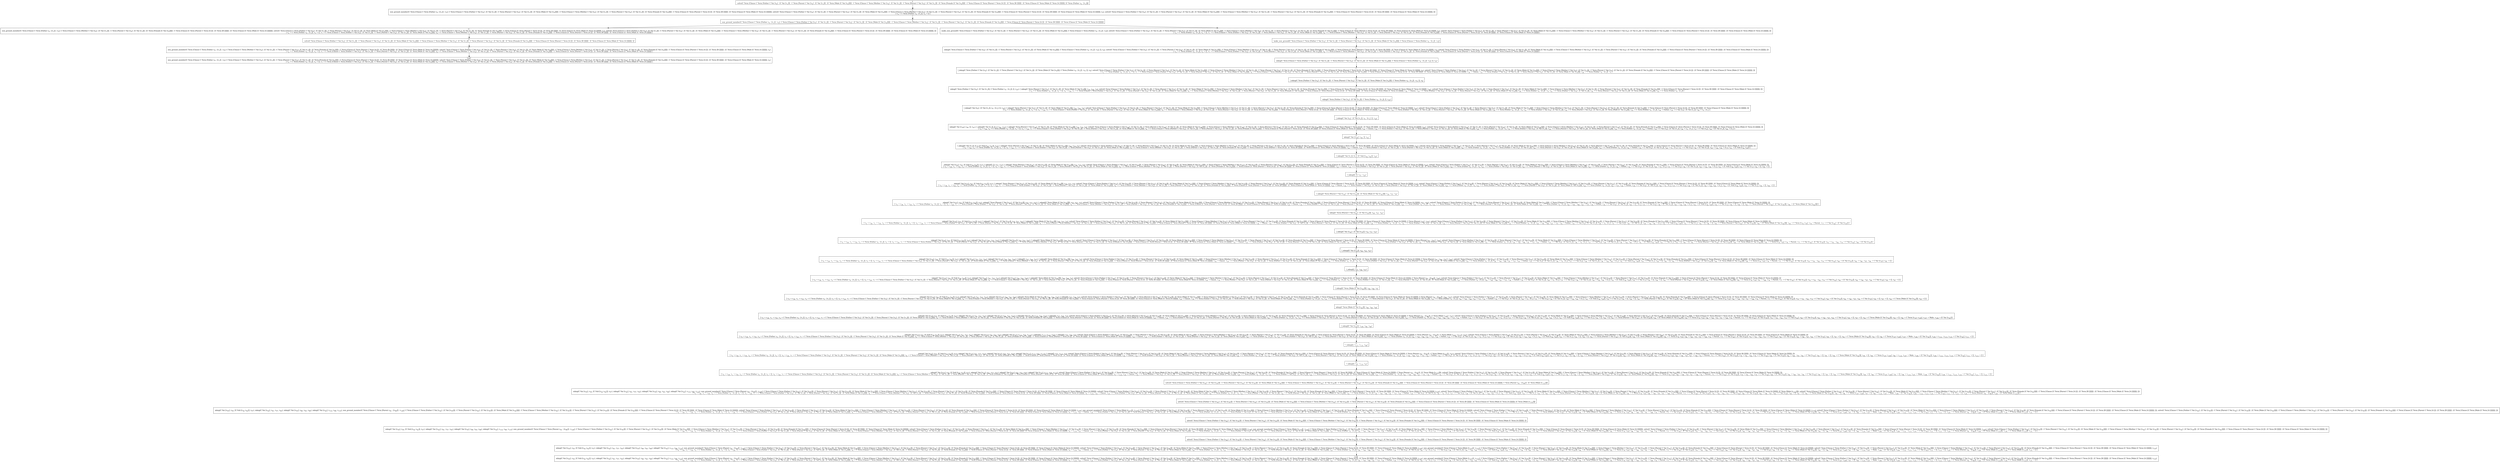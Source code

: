 digraph {
    graph [rankdir=TB
          ,bgcolor=transparent];
    node [shape=box
         ,fillcolor=white
         ,style=filled];
    0 [label=<O <BR/> solve(C Term [Clause C Term [Father C Var [v<SUB>0</SUB>] : [C Var [v<SUB>1</SUB>]]] : C Term [Parent C Var [v<SUB>0</SUB>] : [C Var [v<SUB>1</SUB>]]] : [C Term [Male [C Var [v<SUB>0</SUB>]]]]] : C Term [Clause C Term [Mother C Var [v<SUB>0</SUB>] : [C Var [v<SUB>1</SUB>]]] : C Term [Parent C Var [v<SUB>0</SUB>] : [C Var [v<SUB>1</SUB>]]] : [C Term [Female [C Var [v<SUB>0</SUB>]]]]] : C Term [Clause [C Term [Parent C Term [A []] : [C Term [B []]]]]] : [C Term [Clause [C Term [Male [C Term [A []]]]]]], [C Term [Father v<SUB>0</SUB> : [v<SUB>1</SUB>]]])>];
    1 [label=<C <BR/> non_ground_member(C Term [Clause C Term [Father v<SUB>0</SUB> : [v<SUB>1</SUB>]] : v<SUB>5</SUB>], C Term [Clause C Term [Father C Var [v<SUB>0</SUB>] : [C Var [v<SUB>1</SUB>]]] : C Term [Parent C Var [v<SUB>0</SUB>] : [C Var [v<SUB>1</SUB>]]] : [C Term [Male [C Var [v<SUB>0</SUB>]]]]] : C Term [Clause C Term [Mother C Var [v<SUB>0</SUB>] : [C Var [v<SUB>1</SUB>]]] : C Term [Parent C Var [v<SUB>0</SUB>] : [C Var [v<SUB>1</SUB>]]] : [C Term [Female [C Var [v<SUB>0</SUB>]]]]] : C Term [Clause [C Term [Parent C Term [A []] : [C Term [B []]]]]] : [C Term [Clause [C Term [Male [C Term [A []]]]]]]), solve(C Term [Clause C Term [Father C Var [v<SUB>0</SUB>] : [C Var [v<SUB>1</SUB>]]] : C Term [Parent C Var [v<SUB>0</SUB>] : [C Var [v<SUB>1</SUB>]]] : [C Term [Male [C Var [v<SUB>0</SUB>]]]]] : C Term [Clause C Term [Mother C Var [v<SUB>0</SUB>] : [C Var [v<SUB>1</SUB>]]] : C Term [Parent C Var [v<SUB>0</SUB>] : [C Var [v<SUB>1</SUB>]]] : [C Term [Female [C Var [v<SUB>0</SUB>]]]]] : C Term [Clause [C Term [Parent C Term [A []] : [C Term [B []]]]]] : [C Term [Clause [C Term [Male [C Term [A []]]]]]], v<SUB>5</SUB>), solve(C Term [Clause C Term [Father C Var [v<SUB>0</SUB>] : [C Var [v<SUB>1</SUB>]]] : C Term [Parent C Var [v<SUB>0</SUB>] : [C Var [v<SUB>1</SUB>]]] : [C Term [Male [C Var [v<SUB>0</SUB>]]]]] : C Term [Clause C Term [Mother C Var [v<SUB>0</SUB>] : [C Var [v<SUB>1</SUB>]]] : C Term [Parent C Var [v<SUB>0</SUB>] : [C Var [v<SUB>1</SUB>]]] : [C Term [Female [C Var [v<SUB>0</SUB>]]]]] : C Term [Clause [C Term [Parent C Term [A []] : [C Term [B []]]]]] : [C Term [Clause [C Term [Male [C Term [A []]]]]]], []) <BR/>  [ v<SUB>2</SUB> &rarr; C Term [Father v<SUB>0</SUB> : [v<SUB>1</SUB>]], v<SUB>3</SUB> &rarr; [] ] >];
    2 [label=<O <BR/> non_ground_member(C Term [Clause C Term [Father v<SUB>0</SUB> : [v<SUB>1</SUB>]] : v<SUB>5</SUB>], C Term [Clause C Term [Father C Var [v<SUB>0</SUB>] : [C Var [v<SUB>1</SUB>]]] : C Term [Parent C Var [v<SUB>0</SUB>] : [C Var [v<SUB>1</SUB>]]] : [C Term [Male [C Var [v<SUB>0</SUB>]]]]] : C Term [Clause C Term [Mother C Var [v<SUB>0</SUB>] : [C Var [v<SUB>1</SUB>]]] : C Term [Parent C Var [v<SUB>0</SUB>] : [C Var [v<SUB>1</SUB>]]] : [C Term [Female [C Var [v<SUB>0</SUB>]]]]] : C Term [Clause [C Term [Parent C Term [A []] : [C Term [B []]]]]] : [C Term [Clause [C Term [Male [C Term [A []]]]]]])>];
    3 [label=<C <BR/> non_ground_member(C Term [Clause C Term [Father v<SUB>0</SUB> : [v<SUB>1</SUB>]] : v<SUB>5</SUB>], C Term [Clause C Term [Mother C Var [v<SUB>0</SUB>] : [C Var [v<SUB>1</SUB>]]] : C Term [Parent C Var [v<SUB>0</SUB>] : [C Var [v<SUB>1</SUB>]]] : [C Term [Female [C Var [v<SUB>0</SUB>]]]]] : C Term [Clause [C Term [Parent C Term [A []] : [C Term [B []]]]]] : [C Term [Clause [C Term [Male [C Term [A []]]]]]]), solve(C Term [Clause C Term [Father C Var [v<SUB>0</SUB>] : [C Var [v<SUB>1</SUB>]]] : C Term [Parent C Var [v<SUB>0</SUB>] : [C Var [v<SUB>1</SUB>]]] : [C Term [Male [C Var [v<SUB>0</SUB>]]]]] : C Term [Clause C Term [Mother C Var [v<SUB>0</SUB>] : [C Var [v<SUB>1</SUB>]]] : C Term [Parent C Var [v<SUB>0</SUB>] : [C Var [v<SUB>1</SUB>]]] : [C Term [Female [C Var [v<SUB>0</SUB>]]]]] : C Term [Clause [C Term [Parent C Term [A []] : [C Term [B []]]]]] : [C Term [Clause [C Term [Male [C Term [A []]]]]]], v<SUB>5</SUB>), solve(C Term [Clause C Term [Father C Var [v<SUB>0</SUB>] : [C Var [v<SUB>1</SUB>]]] : C Term [Parent C Var [v<SUB>0</SUB>] : [C Var [v<SUB>1</SUB>]]] : [C Term [Male [C Var [v<SUB>0</SUB>]]]]] : C Term [Clause C Term [Mother C Var [v<SUB>0</SUB>] : [C Var [v<SUB>1</SUB>]]] : C Term [Parent C Var [v<SUB>0</SUB>] : [C Var [v<SUB>1</SUB>]]] : [C Term [Female [C Var [v<SUB>0</SUB>]]]]] : C Term [Clause [C Term [Parent C Term [A []] : [C Term [B []]]]]] : [C Term [Clause [C Term [Male [C Term [A []]]]]]], []) <BR/>  [ v<SUB>2</SUB> &rarr; C Term [Father v<SUB>0</SUB> : [v<SUB>1</SUB>]], v<SUB>3</SUB> &rarr; [], v<SUB>7</SUB> &rarr; C Term [Clause C Term [Father C Var [v<SUB>0</SUB>] : [C Var [v<SUB>1</SUB>]]] : C Term [Parent C Var [v<SUB>0</SUB>] : [C Var [v<SUB>1</SUB>]]] : [C Term [Male [C Var [v<SUB>0</SUB>]]]]], v<SUB>8</SUB> &rarr; C Term [Clause C Term [Mother C Var [v<SUB>0</SUB>] : [C Var [v<SUB>1</SUB>]]] : C Term [Parent C Var [v<SUB>0</SUB>] : [C Var [v<SUB>1</SUB>]]] : [C Term [Female [C Var [v<SUB>0</SUB>]]]]] : C Term [Clause [C Term [Parent C Term [A []] : [C Term [B []]]]]] : [C Term [Clause [C Term [Male [C Term [A []]]]]]] ] >];
    4 [label=<C <BR/> make_non_ground(C Term [Clause C Term [Father C Var [v<SUB>0</SUB>] : [C Var [v<SUB>1</SUB>]]] : C Term [Parent C Var [v<SUB>0</SUB>] : [C Var [v<SUB>1</SUB>]]] : [C Term [Male [C Var [v<SUB>0</SUB>]]]]], C Term [Clause C Term [Father v<SUB>0</SUB> : [v<SUB>1</SUB>]] : v<SUB>5</SUB>]), solve(C Term [Clause C Term [Father C Var [v<SUB>0</SUB>] : [C Var [v<SUB>1</SUB>]]] : C Term [Parent C Var [v<SUB>0</SUB>] : [C Var [v<SUB>1</SUB>]]] : [C Term [Male [C Var [v<SUB>0</SUB>]]]]] : C Term [Clause C Term [Mother C Var [v<SUB>0</SUB>] : [C Var [v<SUB>1</SUB>]]] : C Term [Parent C Var [v<SUB>0</SUB>] : [C Var [v<SUB>1</SUB>]]] : [C Term [Female [C Var [v<SUB>0</SUB>]]]]] : C Term [Clause [C Term [Parent C Term [A []] : [C Term [B []]]]]] : [C Term [Clause [C Term [Male [C Term [A []]]]]]], v<SUB>5</SUB>), solve(C Term [Clause C Term [Father C Var [v<SUB>0</SUB>] : [C Var [v<SUB>1</SUB>]]] : C Term [Parent C Var [v<SUB>0</SUB>] : [C Var [v<SUB>1</SUB>]]] : [C Term [Male [C Var [v<SUB>0</SUB>]]]]] : C Term [Clause C Term [Mother C Var [v<SUB>0</SUB>] : [C Var [v<SUB>1</SUB>]]] : C Term [Parent C Var [v<SUB>0</SUB>] : [C Var [v<SUB>1</SUB>]]] : [C Term [Female [C Var [v<SUB>0</SUB>]]]]] : C Term [Clause [C Term [Parent C Term [A []] : [C Term [B []]]]]] : [C Term [Clause [C Term [Male [C Term [A []]]]]]], []) <BR/>  [ v<SUB>2</SUB> &rarr; C Term [Father v<SUB>0</SUB> : [v<SUB>1</SUB>]], v<SUB>3</SUB> &rarr; [], v<SUB>7</SUB> &rarr; C Term [Clause C Term [Father C Var [v<SUB>0</SUB>] : [C Var [v<SUB>1</SUB>]]] : C Term [Parent C Var [v<SUB>0</SUB>] : [C Var [v<SUB>1</SUB>]]] : [C Term [Male [C Var [v<SUB>0</SUB>]]]]], v<SUB>8</SUB> &rarr; C Term [Clause C Term [Mother C Var [v<SUB>0</SUB>] : [C Var [v<SUB>1</SUB>]]] : C Term [Parent C Var [v<SUB>0</SUB>] : [C Var [v<SUB>1</SUB>]]] : [C Term [Female [C Var [v<SUB>0</SUB>]]]]] : C Term [Clause [C Term [Parent C Term [A []] : [C Term [B []]]]]] : [C Term [Clause [C Term [Male [C Term [A []]]]]]] ] >];
    5 [label=<O <BR/> solve(C Term [Clause C Term [Father C Var [v<SUB>0</SUB>] : [C Var [v<SUB>1</SUB>]]] : C Term [Parent C Var [v<SUB>0</SUB>] : [C Var [v<SUB>1</SUB>]]] : [C Term [Male [C Var [v<SUB>0</SUB>]]]]] : C Term [Clause C Term [Mother C Var [v<SUB>0</SUB>] : [C Var [v<SUB>1</SUB>]]] : C Term [Parent C Var [v<SUB>0</SUB>] : [C Var [v<SUB>1</SUB>]]] : [C Term [Female [C Var [v<SUB>0</SUB>]]]]] : C Term [Clause [C Term [Parent C Term [A []] : [C Term [B []]]]]] : [C Term [Clause [C Term [Male [C Term [A []]]]]]], [])>];
    6 [label=<C <BR/> non_ground_member(C Term [Clause C Term [Father v<SUB>0</SUB> : [v<SUB>1</SUB>]] : v<SUB>5</SUB>], C Term [Clause C Term [Mother C Var [v<SUB>0</SUB>] : [C Var [v<SUB>1</SUB>]]] : C Term [Parent C Var [v<SUB>0</SUB>] : [C Var [v<SUB>1</SUB>]]] : [C Term [Female [C Var [v<SUB>0</SUB>]]]]] : C Term [Clause [C Term [Parent C Term [A []] : [C Term [B []]]]]] : [C Term [Clause [C Term [Male [C Term [A []]]]]]]), solve(C Term [Clause C Term [Father C Var [v<SUB>0</SUB>] : [C Var [v<SUB>1</SUB>]]] : C Term [Parent C Var [v<SUB>0</SUB>] : [C Var [v<SUB>1</SUB>]]] : [C Term [Male [C Var [v<SUB>0</SUB>]]]]] : C Term [Clause C Term [Mother C Var [v<SUB>0</SUB>] : [C Var [v<SUB>1</SUB>]]] : C Term [Parent C Var [v<SUB>0</SUB>] : [C Var [v<SUB>1</SUB>]]] : [C Term [Female [C Var [v<SUB>0</SUB>]]]]] : C Term [Clause [C Term [Parent C Term [A []] : [C Term [B []]]]]] : [C Term [Clause [C Term [Male [C Term [A []]]]]]], v<SUB>5</SUB>) <BR/>  [ v<SUB>2</SUB> &rarr; C Term [Father v<SUB>0</SUB> : [v<SUB>1</SUB>]], v<SUB>3</SUB> &rarr; [], v<SUB>7</SUB> &rarr; C Term [Clause C Term [Father C Var [v<SUB>0</SUB>] : [C Var [v<SUB>1</SUB>]]] : C Term [Parent C Var [v<SUB>0</SUB>] : [C Var [v<SUB>1</SUB>]]] : [C Term [Male [C Var [v<SUB>0</SUB>]]]]], v<SUB>8</SUB> &rarr; C Term [Clause C Term [Mother C Var [v<SUB>0</SUB>] : [C Var [v<SUB>1</SUB>]]] : C Term [Parent C Var [v<SUB>0</SUB>] : [C Var [v<SUB>1</SUB>]]] : [C Term [Female [C Var [v<SUB>0</SUB>]]]]] : C Term [Clause [C Term [Parent C Term [A []] : [C Term [B []]]]]] : [C Term [Clause [C Term [Male [C Term [A []]]]]]] ] >];
    7 [label=<Leaf <BR/> non_ground_member(C Term [Clause C Term [Father v<SUB>0</SUB> : [v<SUB>1</SUB>]] : v<SUB>5</SUB>], C Term [Clause C Term [Mother C Var [v<SUB>0</SUB>] : [C Var [v<SUB>1</SUB>]]] : C Term [Parent C Var [v<SUB>0</SUB>] : [C Var [v<SUB>1</SUB>]]] : [C Term [Female [C Var [v<SUB>0</SUB>]]]]] : C Term [Clause [C Term [Parent C Term [A []] : [C Term [B []]]]]] : [C Term [Clause [C Term [Male [C Term [A []]]]]]]), solve(C Term [Clause C Term [Father C Var [v<SUB>0</SUB>] : [C Var [v<SUB>1</SUB>]]] : C Term [Parent C Var [v<SUB>0</SUB>] : [C Var [v<SUB>1</SUB>]]] : [C Term [Male [C Var [v<SUB>0</SUB>]]]]] : C Term [Clause C Term [Mother C Var [v<SUB>0</SUB>] : [C Var [v<SUB>1</SUB>]]] : C Term [Parent C Var [v<SUB>0</SUB>] : [C Var [v<SUB>1</SUB>]]] : [C Term [Female [C Var [v<SUB>0</SUB>]]]]] : C Term [Clause [C Term [Parent C Term [A []] : [C Term [B []]]]]] : [C Term [Clause [C Term [Male [C Term [A []]]]]]], v<SUB>5</SUB>) <BR/>  [ v<SUB>2</SUB> &rarr; C Term [Father v<SUB>0</SUB> : [v<SUB>1</SUB>]], v<SUB>3</SUB> &rarr; [], v<SUB>7</SUB> &rarr; C Term [Clause C Term [Father C Var [v<SUB>0</SUB>] : [C Var [v<SUB>1</SUB>]]] : C Term [Parent C Var [v<SUB>0</SUB>] : [C Var [v<SUB>1</SUB>]]] : [C Term [Male [C Var [v<SUB>0</SUB>]]]]], v<SUB>8</SUB> &rarr; C Term [Clause C Term [Mother C Var [v<SUB>0</SUB>] : [C Var [v<SUB>1</SUB>]]] : C Term [Parent C Var [v<SUB>0</SUB>] : [C Var [v<SUB>1</SUB>]]] : [C Term [Female [C Var [v<SUB>0</SUB>]]]]] : C Term [Clause [C Term [Parent C Term [A []] : [C Term [B []]]]]] : [C Term [Clause [C Term [Male [C Term [A []]]]]]] ] >];
    8 [label=<O <BR/> make_non_ground(C Term [Clause C Term [Father C Var [v<SUB>0</SUB>] : [C Var [v<SUB>1</SUB>]]] : C Term [Parent C Var [v<SUB>0</SUB>] : [C Var [v<SUB>1</SUB>]]] : [C Term [Male [C Var [v<SUB>0</SUB>]]]]], C Term [Clause C Term [Father v<SUB>0</SUB> : [v<SUB>1</SUB>]] : v<SUB>5</SUB>])>];
    9 [label=<C <BR/> mkng(C Term [Clause C Term [Father C Var [v<SUB>0</SUB>] : [C Var [v<SUB>1</SUB>]]] : C Term [Parent C Var [v<SUB>0</SUB>] : [C Var [v<SUB>1</SUB>]]] : [C Term [Male [C Var [v<SUB>0</SUB>]]]]], C Term [Clause C Term [Father v<SUB>0</SUB> : [v<SUB>1</SUB>]] : v<SUB>5</SUB>], [], v<SUB>9</SUB>), solve(C Term [Clause C Term [Father C Var [v<SUB>0</SUB>] : [C Var [v<SUB>1</SUB>]]] : C Term [Parent C Var [v<SUB>0</SUB>] : [C Var [v<SUB>1</SUB>]]] : [C Term [Male [C Var [v<SUB>0</SUB>]]]]] : C Term [Clause C Term [Mother C Var [v<SUB>0</SUB>] : [C Var [v<SUB>1</SUB>]]] : C Term [Parent C Var [v<SUB>0</SUB>] : [C Var [v<SUB>1</SUB>]]] : [C Term [Female [C Var [v<SUB>0</SUB>]]]]] : C Term [Clause [C Term [Parent C Term [A []] : [C Term [B []]]]]] : [C Term [Clause [C Term [Male [C Term [A []]]]]]], v<SUB>5</SUB>), solve(C Term [Clause C Term [Father C Var [v<SUB>0</SUB>] : [C Var [v<SUB>1</SUB>]]] : C Term [Parent C Var [v<SUB>0</SUB>] : [C Var [v<SUB>1</SUB>]]] : [C Term [Male [C Var [v<SUB>0</SUB>]]]]] : C Term [Clause C Term [Mother C Var [v<SUB>0</SUB>] : [C Var [v<SUB>1</SUB>]]] : C Term [Parent C Var [v<SUB>0</SUB>] : [C Var [v<SUB>1</SUB>]]] : [C Term [Female [C Var [v<SUB>0</SUB>]]]]] : C Term [Clause [C Term [Parent C Term [A []] : [C Term [B []]]]]] : [C Term [Clause [C Term [Male [C Term [A []]]]]]], []) <BR/>  [ v<SUB>2</SUB> &rarr; C Term [Father v<SUB>0</SUB> : [v<SUB>1</SUB>]], v<SUB>3</SUB> &rarr; [], v<SUB>7</SUB> &rarr; C Term [Clause C Term [Father C Var [v<SUB>0</SUB>] : [C Var [v<SUB>1</SUB>]]] : C Term [Parent C Var [v<SUB>0</SUB>] : [C Var [v<SUB>1</SUB>]]] : [C Term [Male [C Var [v<SUB>0</SUB>]]]]], v<SUB>8</SUB> &rarr; C Term [Clause C Term [Mother C Var [v<SUB>0</SUB>] : [C Var [v<SUB>1</SUB>]]] : C Term [Parent C Var [v<SUB>0</SUB>] : [C Var [v<SUB>1</SUB>]]] : [C Term [Female [C Var [v<SUB>0</SUB>]]]]] : C Term [Clause [C Term [Parent C Term [A []] : [C Term [B []]]]]] : [C Term [Clause [C Term [Male [C Term [A []]]]]]] ] >];
    10 [label=<O <BR/> mkng(C Term [Clause C Term [Father C Var [v<SUB>0</SUB>] : [C Var [v<SUB>1</SUB>]]] : C Term [Parent C Var [v<SUB>0</SUB>] : [C Var [v<SUB>1</SUB>]]] : [C Term [Male [C Var [v<SUB>0</SUB>]]]]], C Term [Clause C Term [Father v<SUB>0</SUB> : [v<SUB>1</SUB>]] : v<SUB>5</SUB>], [], v<SUB>9</SUB>)>];
    11 [label=<C <BR/> l_mkng(C Term [Father C Var [v<SUB>0</SUB>] : [C Var [v<SUB>1</SUB>]]] : C Term [Parent C Var [v<SUB>0</SUB>] : [C Var [v<SUB>1</SUB>]]] : [C Term [Male [C Var [v<SUB>0</SUB>]]]], C Term [Father v<SUB>0</SUB> : [v<SUB>1</SUB>]] : v<SUB>5</SUB>, [], v<SUB>9</SUB>), solve(C Term [Clause C Term [Father C Var [v<SUB>0</SUB>] : [C Var [v<SUB>1</SUB>]]] : C Term [Parent C Var [v<SUB>0</SUB>] : [C Var [v<SUB>1</SUB>]]] : [C Term [Male [C Var [v<SUB>0</SUB>]]]]] : C Term [Clause C Term [Mother C Var [v<SUB>0</SUB>] : [C Var [v<SUB>1</SUB>]]] : C Term [Parent C Var [v<SUB>0</SUB>] : [C Var [v<SUB>1</SUB>]]] : [C Term [Female [C Var [v<SUB>0</SUB>]]]]] : C Term [Clause [C Term [Parent C Term [A []] : [C Term [B []]]]]] : [C Term [Clause [C Term [Male [C Term [A []]]]]]], v<SUB>5</SUB>), solve(C Term [Clause C Term [Father C Var [v<SUB>0</SUB>] : [C Var [v<SUB>1</SUB>]]] : C Term [Parent C Var [v<SUB>0</SUB>] : [C Var [v<SUB>1</SUB>]]] : [C Term [Male [C Var [v<SUB>0</SUB>]]]]] : C Term [Clause C Term [Mother C Var [v<SUB>0</SUB>] : [C Var [v<SUB>1</SUB>]]] : C Term [Parent C Var [v<SUB>0</SUB>] : [C Var [v<SUB>1</SUB>]]] : [C Term [Female [C Var [v<SUB>0</SUB>]]]]] : C Term [Clause [C Term [Parent C Term [A []] : [C Term [B []]]]]] : [C Term [Clause [C Term [Male [C Term [A []]]]]]], []) <BR/>  [ v<SUB>2</SUB> &rarr; C Term [Father v<SUB>0</SUB> : [v<SUB>1</SUB>]], v<SUB>3</SUB> &rarr; [], v<SUB>7</SUB> &rarr; C Term [Clause C Term [Father C Var [v<SUB>0</SUB>] : [C Var [v<SUB>1</SUB>]]] : C Term [Parent C Var [v<SUB>0</SUB>] : [C Var [v<SUB>1</SUB>]]] : [C Term [Male [C Var [v<SUB>0</SUB>]]]]], v<SUB>8</SUB> &rarr; C Term [Clause C Term [Mother C Var [v<SUB>0</SUB>] : [C Var [v<SUB>1</SUB>]]] : C Term [Parent C Var [v<SUB>0</SUB>] : [C Var [v<SUB>1</SUB>]]] : [C Term [Female [C Var [v<SUB>0</SUB>]]]]] : C Term [Clause [C Term [Parent C Term [A []] : [C Term [B []]]]]] : [C Term [Clause [C Term [Male [C Term [A []]]]]]], v<SUB>18</SUB> &rarr; Clause, v<SUB>19</SUB> &rarr; C Term [Father C Var [v<SUB>0</SUB>] : [C Var [v<SUB>1</SUB>]]] : C Term [Parent C Var [v<SUB>0</SUB>] : [C Var [v<SUB>1</SUB>]]] : [C Term [Male [C Var [v<SUB>0</SUB>]]]], v<SUB>20</SUB> &rarr; C Term [Father v<SUB>0</SUB> : [v<SUB>1</SUB>]] : v<SUB>5</SUB> ] >];
    12 [label=<O <BR/> l_mkng(C Term [Father C Var [v<SUB>0</SUB>] : [C Var [v<SUB>1</SUB>]]] : C Term [Parent C Var [v<SUB>0</SUB>] : [C Var [v<SUB>1</SUB>]]] : [C Term [Male [C Var [v<SUB>0</SUB>]]]], C Term [Father v<SUB>0</SUB> : [v<SUB>1</SUB>]] : v<SUB>5</SUB>, [], v<SUB>9</SUB>)>];
    13 [label=<C <BR/> mkng(C Term [Father C Var [v<SUB>0</SUB>] : [C Var [v<SUB>1</SUB>]]], C Term [Father v<SUB>0</SUB> : [v<SUB>1</SUB>]], [], v<SUB>25</SUB>), l_mkng(C Term [Parent C Var [v<SUB>0</SUB>] : [C Var [v<SUB>1</SUB>]]] : [C Term [Male [C Var [v<SUB>0</SUB>]]]], v<SUB>24</SUB>, v<SUB>25</SUB>, v<SUB>9</SUB>), solve(C Term [Clause C Term [Father C Var [v<SUB>0</SUB>] : [C Var [v<SUB>1</SUB>]]] : C Term [Parent C Var [v<SUB>0</SUB>] : [C Var [v<SUB>1</SUB>]]] : [C Term [Male [C Var [v<SUB>0</SUB>]]]]] : C Term [Clause C Term [Mother C Var [v<SUB>0</SUB>] : [C Var [v<SUB>1</SUB>]]] : C Term [Parent C Var [v<SUB>0</SUB>] : [C Var [v<SUB>1</SUB>]]] : [C Term [Female [C Var [v<SUB>0</SUB>]]]]] : C Term [Clause [C Term [Parent C Term [A []] : [C Term [B []]]]]] : [C Term [Clause [C Term [Male [C Term [A []]]]]]], v<SUB>24</SUB>), solve(C Term [Clause C Term [Father C Var [v<SUB>0</SUB>] : [C Var [v<SUB>1</SUB>]]] : C Term [Parent C Var [v<SUB>0</SUB>] : [C Var [v<SUB>1</SUB>]]] : [C Term [Male [C Var [v<SUB>0</SUB>]]]]] : C Term [Clause C Term [Mother C Var [v<SUB>0</SUB>] : [C Var [v<SUB>1</SUB>]]] : C Term [Parent C Var [v<SUB>0</SUB>] : [C Var [v<SUB>1</SUB>]]] : [C Term [Female [C Var [v<SUB>0</SUB>]]]]] : C Term [Clause [C Term [Parent C Term [A []] : [C Term [B []]]]]] : [C Term [Clause [C Term [Male [C Term [A []]]]]]], []) <BR/>  [ v<SUB>2</SUB> &rarr; C Term [Father v<SUB>0</SUB> : [v<SUB>1</SUB>]], v<SUB>3</SUB> &rarr; [], v<SUB>5</SUB> &rarr; v<SUB>24</SUB>, v<SUB>7</SUB> &rarr; C Term [Clause C Term [Father C Var [v<SUB>0</SUB>] : [C Var [v<SUB>1</SUB>]]] : C Term [Parent C Var [v<SUB>0</SUB>] : [C Var [v<SUB>1</SUB>]]] : [C Term [Male [C Var [v<SUB>0</SUB>]]]]], v<SUB>8</SUB> &rarr; C Term [Clause C Term [Mother C Var [v<SUB>0</SUB>] : [C Var [v<SUB>1</SUB>]]] : C Term [Parent C Var [v<SUB>0</SUB>] : [C Var [v<SUB>1</SUB>]]] : [C Term [Female [C Var [v<SUB>0</SUB>]]]]] : C Term [Clause [C Term [Parent C Term [A []] : [C Term [B []]]]]] : [C Term [Clause [C Term [Male [C Term [A []]]]]]], v<SUB>18</SUB> &rarr; Clause, v<SUB>19</SUB> &rarr; C Term [Father C Var [v<SUB>0</SUB>] : [C Var [v<SUB>1</SUB>]]] : C Term [Parent C Var [v<SUB>0</SUB>] : [C Var [v<SUB>1</SUB>]]] : [C Term [Male [C Var [v<SUB>0</SUB>]]]], v<SUB>20</SUB> &rarr; C Term [Father v<SUB>0</SUB> : [v<SUB>1</SUB>]] : v<SUB>5</SUB>, v<SUB>21</SUB> &rarr; C Term [Father C Var [v<SUB>0</SUB>] : [C Var [v<SUB>1</SUB>]]], v<SUB>22</SUB> &rarr; C Term [Parent C Var [v<SUB>0</SUB>] : [C Var [v<SUB>1</SUB>]]] : [C Term [Male [C Var [v<SUB>0</SUB>]]]], v<SUB>23</SUB> &rarr; C Term [Father v<SUB>0</SUB> : [v<SUB>1</SUB>]] ] >];
    14 [label=<O <BR/> mkng(C Term [Father C Var [v<SUB>0</SUB>] : [C Var [v<SUB>1</SUB>]]], C Term [Father v<SUB>0</SUB> : [v<SUB>1</SUB>]], [], v<SUB>25</SUB>)>];
    15 [label=<C <BR/> l_mkng(C Var [v<SUB>0</SUB>] : [C Var [v<SUB>1</SUB>]], v<SUB>0</SUB> : [v<SUB>1</SUB>], [], v<SUB>25</SUB>), l_mkng(C Term [Parent C Var [v<SUB>0</SUB>] : [C Var [v<SUB>1</SUB>]]] : [C Term [Male [C Var [v<SUB>0</SUB>]]]], v<SUB>24</SUB>, v<SUB>25</SUB>, v<SUB>9</SUB>), solve(C Term [Clause C Term [Father C Var [v<SUB>0</SUB>] : [C Var [v<SUB>1</SUB>]]] : C Term [Parent C Var [v<SUB>0</SUB>] : [C Var [v<SUB>1</SUB>]]] : [C Term [Male [C Var [v<SUB>0</SUB>]]]]] : C Term [Clause C Term [Mother C Var [v<SUB>0</SUB>] : [C Var [v<SUB>1</SUB>]]] : C Term [Parent C Var [v<SUB>0</SUB>] : [C Var [v<SUB>1</SUB>]]] : [C Term [Female [C Var [v<SUB>0</SUB>]]]]] : C Term [Clause [C Term [Parent C Term [A []] : [C Term [B []]]]]] : [C Term [Clause [C Term [Male [C Term [A []]]]]]], v<SUB>24</SUB>), solve(C Term [Clause C Term [Father C Var [v<SUB>0</SUB>] : [C Var [v<SUB>1</SUB>]]] : C Term [Parent C Var [v<SUB>0</SUB>] : [C Var [v<SUB>1</SUB>]]] : [C Term [Male [C Var [v<SUB>0</SUB>]]]]] : C Term [Clause C Term [Mother C Var [v<SUB>0</SUB>] : [C Var [v<SUB>1</SUB>]]] : C Term [Parent C Var [v<SUB>0</SUB>] : [C Var [v<SUB>1</SUB>]]] : [C Term [Female [C Var [v<SUB>0</SUB>]]]]] : C Term [Clause [C Term [Parent C Term [A []] : [C Term [B []]]]]] : [C Term [Clause [C Term [Male [C Term [A []]]]]]], []) <BR/>  [ v<SUB>2</SUB> &rarr; C Term [Father v<SUB>0</SUB> : [v<SUB>1</SUB>]], v<SUB>3</SUB> &rarr; [], v<SUB>5</SUB> &rarr; v<SUB>24</SUB>, v<SUB>7</SUB> &rarr; C Term [Clause C Term [Father C Var [v<SUB>0</SUB>] : [C Var [v<SUB>1</SUB>]]] : C Term [Parent C Var [v<SUB>0</SUB>] : [C Var [v<SUB>1</SUB>]]] : [C Term [Male [C Var [v<SUB>0</SUB>]]]]], v<SUB>8</SUB> &rarr; C Term [Clause C Term [Mother C Var [v<SUB>0</SUB>] : [C Var [v<SUB>1</SUB>]]] : C Term [Parent C Var [v<SUB>0</SUB>] : [C Var [v<SUB>1</SUB>]]] : [C Term [Female [C Var [v<SUB>0</SUB>]]]]] : C Term [Clause [C Term [Parent C Term [A []] : [C Term [B []]]]]] : [C Term [Clause [C Term [Male [C Term [A []]]]]]], v<SUB>18</SUB> &rarr; Clause, v<SUB>19</SUB> &rarr; C Term [Father C Var [v<SUB>0</SUB>] : [C Var [v<SUB>1</SUB>]]] : C Term [Parent C Var [v<SUB>0</SUB>] : [C Var [v<SUB>1</SUB>]]] : [C Term [Male [C Var [v<SUB>0</SUB>]]]], v<SUB>20</SUB> &rarr; C Term [Father v<SUB>0</SUB> : [v<SUB>1</SUB>]] : v<SUB>5</SUB>, v<SUB>21</SUB> &rarr; C Term [Father C Var [v<SUB>0</SUB>] : [C Var [v<SUB>1</SUB>]]], v<SUB>22</SUB> &rarr; C Term [Parent C Var [v<SUB>0</SUB>] : [C Var [v<SUB>1</SUB>]]] : [C Term [Male [C Var [v<SUB>0</SUB>]]]], v<SUB>23</SUB> &rarr; C Term [Father v<SUB>0</SUB> : [v<SUB>1</SUB>]], v<SUB>34</SUB> &rarr; Father, v<SUB>35</SUB> &rarr; C Var [v<SUB>0</SUB>] : [C Var [v<SUB>1</SUB>]], v<SUB>36</SUB> &rarr; v<SUB>0</SUB> : [v<SUB>1</SUB>] ] >];
    16 [label=<O <BR/> l_mkng(C Var [v<SUB>0</SUB>] : [C Var [v<SUB>1</SUB>]], v<SUB>0</SUB> : [v<SUB>1</SUB>], [], v<SUB>25</SUB>)>];
    17 [label=<C <BR/> mkng(C Var [v<SUB>39</SUB>], v<SUB>39</SUB>, [], v<SUB>41</SUB>), l_mkng([C Var [v<SUB>1</SUB>]], [v<SUB>1</SUB>], v<SUB>41</SUB>, v<SUB>25</SUB>), l_mkng(C Term [Parent C Var [v<SUB>39</SUB>] : [C Var [v<SUB>1</SUB>]]] : [C Term [Male [C Var [v<SUB>39</SUB>]]]], v<SUB>24</SUB>, v<SUB>25</SUB>, v<SUB>9</SUB>), solve(C Term [Clause C Term [Father C Var [v<SUB>39</SUB>] : [C Var [v<SUB>1</SUB>]]] : C Term [Parent C Var [v<SUB>39</SUB>] : [C Var [v<SUB>1</SUB>]]] : [C Term [Male [C Var [v<SUB>39</SUB>]]]]] : C Term [Clause C Term [Mother C Var [v<SUB>39</SUB>] : [C Var [v<SUB>1</SUB>]]] : C Term [Parent C Var [v<SUB>39</SUB>] : [C Var [v<SUB>1</SUB>]]] : [C Term [Female [C Var [v<SUB>39</SUB>]]]]] : C Term [Clause [C Term [Parent C Term [A []] : [C Term [B []]]]]] : [C Term [Clause [C Term [Male [C Term [A []]]]]]], v<SUB>24</SUB>), solve(C Term [Clause C Term [Father C Var [v<SUB>39</SUB>] : [C Var [v<SUB>1</SUB>]]] : C Term [Parent C Var [v<SUB>39</SUB>] : [C Var [v<SUB>1</SUB>]]] : [C Term [Male [C Var [v<SUB>39</SUB>]]]]] : C Term [Clause C Term [Mother C Var [v<SUB>39</SUB>] : [C Var [v<SUB>1</SUB>]]] : C Term [Parent C Var [v<SUB>39</SUB>] : [C Var [v<SUB>1</SUB>]]] : [C Term [Female [C Var [v<SUB>39</SUB>]]]]] : C Term [Clause [C Term [Parent C Term [A []] : [C Term [B []]]]]] : [C Term [Clause [C Term [Male [C Term [A []]]]]]], []) <BR/>  [ v<SUB>0</SUB> &rarr; v<SUB>39</SUB>, v<SUB>2</SUB> &rarr; C Term [Father v<SUB>0</SUB> : [v<SUB>1</SUB>]], v<SUB>3</SUB> &rarr; [], v<SUB>5</SUB> &rarr; v<SUB>24</SUB>, v<SUB>7</SUB> &rarr; C Term [Clause C Term [Father C Var [v<SUB>0</SUB>] : [C Var [v<SUB>1</SUB>]]] : C Term [Parent C Var [v<SUB>0</SUB>] : [C Var [v<SUB>1</SUB>]]] : [C Term [Male [C Var [v<SUB>0</SUB>]]]]], v<SUB>8</SUB> &rarr; C Term [Clause C Term [Mother C Var [v<SUB>0</SUB>] : [C Var [v<SUB>1</SUB>]]] : C Term [Parent C Var [v<SUB>0</SUB>] : [C Var [v<SUB>1</SUB>]]] : [C Term [Female [C Var [v<SUB>0</SUB>]]]]] : C Term [Clause [C Term [Parent C Term [A []] : [C Term [B []]]]]] : [C Term [Clause [C Term [Male [C Term [A []]]]]]], v<SUB>18</SUB> &rarr; Clause, v<SUB>19</SUB> &rarr; C Term [Father C Var [v<SUB>0</SUB>] : [C Var [v<SUB>1</SUB>]]] : C Term [Parent C Var [v<SUB>0</SUB>] : [C Var [v<SUB>1</SUB>]]] : [C Term [Male [C Var [v<SUB>0</SUB>]]]], v<SUB>20</SUB> &rarr; C Term [Father v<SUB>0</SUB> : [v<SUB>1</SUB>]] : v<SUB>5</SUB>, v<SUB>21</SUB> &rarr; C Term [Father C Var [v<SUB>0</SUB>] : [C Var [v<SUB>1</SUB>]]], v<SUB>22</SUB> &rarr; C Term [Parent C Var [v<SUB>0</SUB>] : [C Var [v<SUB>1</SUB>]]] : [C Term [Male [C Var [v<SUB>0</SUB>]]]], v<SUB>23</SUB> &rarr; C Term [Father v<SUB>0</SUB> : [v<SUB>1</SUB>]], v<SUB>34</SUB> &rarr; Father, v<SUB>35</SUB> &rarr; C Var [v<SUB>0</SUB>] : [C Var [v<SUB>1</SUB>]], v<SUB>36</SUB> &rarr; v<SUB>0</SUB> : [v<SUB>1</SUB>], v<SUB>37</SUB> &rarr; C Var [v<SUB>0</SUB>], v<SUB>38</SUB> &rarr; [C Var [v<SUB>1</SUB>]], v<SUB>40</SUB> &rarr; [v<SUB>1</SUB>] ] >];
    18 [label=<O <BR/> mkng(C Var [v<SUB>39</SUB>], v<SUB>39</SUB>, [], v<SUB>41</SUB>)>];
    19 [label=<C <BR/> l_mkng([C Var [v<SUB>1</SUB>]], [v<SUB>1</SUB>], [C Sub [v<SUB>42</SUB> v<SUB>42</SUB>]], v<SUB>25</SUB>), l_mkng(C Term [Parent C Var [v<SUB>42</SUB>] : [C Var [v<SUB>1</SUB>]]] : [C Term [Male [C Var [v<SUB>42</SUB>]]]], v<SUB>24</SUB>, v<SUB>25</SUB>, v<SUB>9</SUB>), solve(C Term [Clause C Term [Father C Var [v<SUB>42</SUB>] : [C Var [v<SUB>1</SUB>]]] : C Term [Parent C Var [v<SUB>42</SUB>] : [C Var [v<SUB>1</SUB>]]] : [C Term [Male [C Var [v<SUB>42</SUB>]]]]] : C Term [Clause C Term [Mother C Var [v<SUB>42</SUB>] : [C Var [v<SUB>1</SUB>]]] : C Term [Parent C Var [v<SUB>42</SUB>] : [C Var [v<SUB>1</SUB>]]] : [C Term [Female [C Var [v<SUB>42</SUB>]]]]] : C Term [Clause [C Term [Parent C Term [A []] : [C Term [B []]]]]] : [C Term [Clause [C Term [Male [C Term [A []]]]]]], v<SUB>24</SUB>), solve(C Term [Clause C Term [Father C Var [v<SUB>42</SUB>] : [C Var [v<SUB>1</SUB>]]] : C Term [Parent C Var [v<SUB>42</SUB>] : [C Var [v<SUB>1</SUB>]]] : [C Term [Male [C Var [v<SUB>42</SUB>]]]]] : C Term [Clause C Term [Mother C Var [v<SUB>42</SUB>] : [C Var [v<SUB>1</SUB>]]] : C Term [Parent C Var [v<SUB>42</SUB>] : [C Var [v<SUB>1</SUB>]]] : [C Term [Female [C Var [v<SUB>42</SUB>]]]]] : C Term [Clause [C Term [Parent C Term [A []] : [C Term [B []]]]]] : [C Term [Clause [C Term [Male [C Term [A []]]]]]], []) <BR/>  [ v<SUB>0</SUB> &rarr; v<SUB>39</SUB>, v<SUB>2</SUB> &rarr; C Term [Father v<SUB>0</SUB> : [v<SUB>1</SUB>]], v<SUB>3</SUB> &rarr; [], v<SUB>5</SUB> &rarr; v<SUB>24</SUB>, v<SUB>7</SUB> &rarr; C Term [Clause C Term [Father C Var [v<SUB>0</SUB>] : [C Var [v<SUB>1</SUB>]]] : C Term [Parent C Var [v<SUB>0</SUB>] : [C Var [v<SUB>1</SUB>]]] : [C Term [Male [C Var [v<SUB>0</SUB>]]]]], v<SUB>8</SUB> &rarr; C Term [Clause C Term [Mother C Var [v<SUB>0</SUB>] : [C Var [v<SUB>1</SUB>]]] : C Term [Parent C Var [v<SUB>0</SUB>] : [C Var [v<SUB>1</SUB>]]] : [C Term [Female [C Var [v<SUB>0</SUB>]]]]] : C Term [Clause [C Term [Parent C Term [A []] : [C Term [B []]]]]] : [C Term [Clause [C Term [Male [C Term [A []]]]]]], v<SUB>18</SUB> &rarr; Clause, v<SUB>19</SUB> &rarr; C Term [Father C Var [v<SUB>0</SUB>] : [C Var [v<SUB>1</SUB>]]] : C Term [Parent C Var [v<SUB>0</SUB>] : [C Var [v<SUB>1</SUB>]]] : [C Term [Male [C Var [v<SUB>0</SUB>]]]], v<SUB>20</SUB> &rarr; C Term [Father v<SUB>0</SUB> : [v<SUB>1</SUB>]] : v<SUB>5</SUB>, v<SUB>21</SUB> &rarr; C Term [Father C Var [v<SUB>0</SUB>] : [C Var [v<SUB>1</SUB>]]], v<SUB>22</SUB> &rarr; C Term [Parent C Var [v<SUB>0</SUB>] : [C Var [v<SUB>1</SUB>]]] : [C Term [Male [C Var [v<SUB>0</SUB>]]]], v<SUB>23</SUB> &rarr; C Term [Father v<SUB>0</SUB> : [v<SUB>1</SUB>]], v<SUB>34</SUB> &rarr; Father, v<SUB>35</SUB> &rarr; C Var [v<SUB>0</SUB>] : [C Var [v<SUB>1</SUB>]], v<SUB>36</SUB> &rarr; v<SUB>0</SUB> : [v<SUB>1</SUB>], v<SUB>37</SUB> &rarr; C Var [v<SUB>0</SUB>], v<SUB>38</SUB> &rarr; [C Var [v<SUB>1</SUB>]], v<SUB>39</SUB> &rarr; v<SUB>42</SUB>, v<SUB>40</SUB> &rarr; [v<SUB>1</SUB>], v<SUB>41</SUB> &rarr; [C Sub [v<SUB>42</SUB> v<SUB>39</SUB>]] ] >];
    20 [label=<O <BR/> l_mkng([C Var [v<SUB>1</SUB>]], [v<SUB>1</SUB>], [C Sub [v<SUB>42</SUB> v<SUB>42</SUB>]], v<SUB>25</SUB>)>];
    21 [label=<C <BR/> mkng(C Var [v<SUB>55</SUB>], v<SUB>55</SUB>, [C Sub [v<SUB>42</SUB> v<SUB>42</SUB>]], v<SUB>57</SUB>), l_mkng([], [], v<SUB>57</SUB>, v<SUB>25</SUB>), l_mkng(C Term [Parent C Var [v<SUB>42</SUB>] : [C Var [v<SUB>55</SUB>]]] : [C Term [Male [C Var [v<SUB>42</SUB>]]]], v<SUB>24</SUB>, v<SUB>25</SUB>, v<SUB>9</SUB>), solve(C Term [Clause C Term [Father C Var [v<SUB>42</SUB>] : [C Var [v<SUB>55</SUB>]]] : C Term [Parent C Var [v<SUB>42</SUB>] : [C Var [v<SUB>55</SUB>]]] : [C Term [Male [C Var [v<SUB>42</SUB>]]]]] : C Term [Clause C Term [Mother C Var [v<SUB>42</SUB>] : [C Var [v<SUB>55</SUB>]]] : C Term [Parent C Var [v<SUB>42</SUB>] : [C Var [v<SUB>55</SUB>]]] : [C Term [Female [C Var [v<SUB>42</SUB>]]]]] : C Term [Clause [C Term [Parent C Term [A []] : [C Term [B []]]]]] : [C Term [Clause [C Term [Male [C Term [A []]]]]]], v<SUB>24</SUB>), solve(C Term [Clause C Term [Father C Var [v<SUB>42</SUB>] : [C Var [v<SUB>55</SUB>]]] : C Term [Parent C Var [v<SUB>42</SUB>] : [C Var [v<SUB>55</SUB>]]] : [C Term [Male [C Var [v<SUB>42</SUB>]]]]] : C Term [Clause C Term [Mother C Var [v<SUB>42</SUB>] : [C Var [v<SUB>55</SUB>]]] : C Term [Parent C Var [v<SUB>42</SUB>] : [C Var [v<SUB>55</SUB>]]] : [C Term [Female [C Var [v<SUB>42</SUB>]]]]] : C Term [Clause [C Term [Parent C Term [A []] : [C Term [B []]]]]] : [C Term [Clause [C Term [Male [C Term [A []]]]]]], []) <BR/>  [ v<SUB>0</SUB> &rarr; v<SUB>39</SUB>, v<SUB>1</SUB> &rarr; v<SUB>55</SUB>, v<SUB>2</SUB> &rarr; C Term [Father v<SUB>0</SUB> : [v<SUB>1</SUB>]], v<SUB>3</SUB> &rarr; [], v<SUB>5</SUB> &rarr; v<SUB>24</SUB>, v<SUB>7</SUB> &rarr; C Term [Clause C Term [Father C Var [v<SUB>0</SUB>] : [C Var [v<SUB>1</SUB>]]] : C Term [Parent C Var [v<SUB>0</SUB>] : [C Var [v<SUB>1</SUB>]]] : [C Term [Male [C Var [v<SUB>0</SUB>]]]]], v<SUB>8</SUB> &rarr; C Term [Clause C Term [Mother C Var [v<SUB>0</SUB>] : [C Var [v<SUB>1</SUB>]]] : C Term [Parent C Var [v<SUB>0</SUB>] : [C Var [v<SUB>1</SUB>]]] : [C Term [Female [C Var [v<SUB>0</SUB>]]]]] : C Term [Clause [C Term [Parent C Term [A []] : [C Term [B []]]]]] : [C Term [Clause [C Term [Male [C Term [A []]]]]]], v<SUB>18</SUB> &rarr; Clause, v<SUB>19</SUB> &rarr; C Term [Father C Var [v<SUB>0</SUB>] : [C Var [v<SUB>1</SUB>]]] : C Term [Parent C Var [v<SUB>0</SUB>] : [C Var [v<SUB>1</SUB>]]] : [C Term [Male [C Var [v<SUB>0</SUB>]]]], v<SUB>20</SUB> &rarr; C Term [Father v<SUB>0</SUB> : [v<SUB>1</SUB>]] : v<SUB>5</SUB>, v<SUB>21</SUB> &rarr; C Term [Father C Var [v<SUB>0</SUB>] : [C Var [v<SUB>1</SUB>]]], v<SUB>22</SUB> &rarr; C Term [Parent C Var [v<SUB>0</SUB>] : [C Var [v<SUB>1</SUB>]]] : [C Term [Male [C Var [v<SUB>0</SUB>]]]], v<SUB>23</SUB> &rarr; C Term [Father v<SUB>0</SUB> : [v<SUB>1</SUB>]], v<SUB>34</SUB> &rarr; Father, v<SUB>35</SUB> &rarr; C Var [v<SUB>0</SUB>] : [C Var [v<SUB>1</SUB>]], v<SUB>36</SUB> &rarr; v<SUB>0</SUB> : [v<SUB>1</SUB>], v<SUB>37</SUB> &rarr; C Var [v<SUB>0</SUB>], v<SUB>38</SUB> &rarr; [C Var [v<SUB>1</SUB>]], v<SUB>39</SUB> &rarr; v<SUB>42</SUB>, v<SUB>40</SUB> &rarr; [v<SUB>1</SUB>], v<SUB>41</SUB> &rarr; [C Sub [v<SUB>42</SUB> v<SUB>39</SUB>]], v<SUB>53</SUB> &rarr; C Var [v<SUB>1</SUB>], v<SUB>54</SUB> &rarr; [], v<SUB>56</SUB> &rarr; [] ] >];
    22 [label=<O <BR/> l_mkng([], [], v<SUB>57</SUB>, v<SUB>25</SUB>)>];
    23 [label=<C <BR/> mkng(C Var [v<SUB>55</SUB>], v<SUB>55</SUB>, [C Sub [v<SUB>42</SUB> v<SUB>42</SUB>]], v<SUB>57</SUB>), l_mkng(C Term [Parent C Var [v<SUB>42</SUB>] : [C Var [v<SUB>55</SUB>]]] : [C Term [Male [C Var [v<SUB>42</SUB>]]]], v<SUB>24</SUB>, v<SUB>57</SUB>, v<SUB>9</SUB>), solve(C Term [Clause C Term [Father C Var [v<SUB>42</SUB>] : [C Var [v<SUB>55</SUB>]]] : C Term [Parent C Var [v<SUB>42</SUB>] : [C Var [v<SUB>55</SUB>]]] : [C Term [Male [C Var [v<SUB>42</SUB>]]]]] : C Term [Clause C Term [Mother C Var [v<SUB>42</SUB>] : [C Var [v<SUB>55</SUB>]]] : C Term [Parent C Var [v<SUB>42</SUB>] : [C Var [v<SUB>55</SUB>]]] : [C Term [Female [C Var [v<SUB>42</SUB>]]]]] : C Term [Clause [C Term [Parent C Term [A []] : [C Term [B []]]]]] : [C Term [Clause [C Term [Male [C Term [A []]]]]]], v<SUB>24</SUB>), solve(C Term [Clause C Term [Father C Var [v<SUB>42</SUB>] : [C Var [v<SUB>55</SUB>]]] : C Term [Parent C Var [v<SUB>42</SUB>] : [C Var [v<SUB>55</SUB>]]] : [C Term [Male [C Var [v<SUB>42</SUB>]]]]] : C Term [Clause C Term [Mother C Var [v<SUB>42</SUB>] : [C Var [v<SUB>55</SUB>]]] : C Term [Parent C Var [v<SUB>42</SUB>] : [C Var [v<SUB>55</SUB>]]] : [C Term [Female [C Var [v<SUB>42</SUB>]]]]] : C Term [Clause [C Term [Parent C Term [A []] : [C Term [B []]]]]] : [C Term [Clause [C Term [Male [C Term [A []]]]]]], []) <BR/>  [ v<SUB>0</SUB> &rarr; v<SUB>39</SUB>, v<SUB>1</SUB> &rarr; v<SUB>55</SUB>, v<SUB>2</SUB> &rarr; C Term [Father v<SUB>0</SUB> : [v<SUB>1</SUB>]], v<SUB>3</SUB> &rarr; [], v<SUB>5</SUB> &rarr; v<SUB>24</SUB>, v<SUB>7</SUB> &rarr; C Term [Clause C Term [Father C Var [v<SUB>0</SUB>] : [C Var [v<SUB>1</SUB>]]] : C Term [Parent C Var [v<SUB>0</SUB>] : [C Var [v<SUB>1</SUB>]]] : [C Term [Male [C Var [v<SUB>0</SUB>]]]]], v<SUB>8</SUB> &rarr; C Term [Clause C Term [Mother C Var [v<SUB>0</SUB>] : [C Var [v<SUB>1</SUB>]]] : C Term [Parent C Var [v<SUB>0</SUB>] : [C Var [v<SUB>1</SUB>]]] : [C Term [Female [C Var [v<SUB>0</SUB>]]]]] : C Term [Clause [C Term [Parent C Term [A []] : [C Term [B []]]]]] : [C Term [Clause [C Term [Male [C Term [A []]]]]]], v<SUB>18</SUB> &rarr; Clause, v<SUB>19</SUB> &rarr; C Term [Father C Var [v<SUB>0</SUB>] : [C Var [v<SUB>1</SUB>]]] : C Term [Parent C Var [v<SUB>0</SUB>] : [C Var [v<SUB>1</SUB>]]] : [C Term [Male [C Var [v<SUB>0</SUB>]]]], v<SUB>20</SUB> &rarr; C Term [Father v<SUB>0</SUB> : [v<SUB>1</SUB>]] : v<SUB>5</SUB>, v<SUB>21</SUB> &rarr; C Term [Father C Var [v<SUB>0</SUB>] : [C Var [v<SUB>1</SUB>]]], v<SUB>22</SUB> &rarr; C Term [Parent C Var [v<SUB>0</SUB>] : [C Var [v<SUB>1</SUB>]]] : [C Term [Male [C Var [v<SUB>0</SUB>]]]], v<SUB>23</SUB> &rarr; C Term [Father v<SUB>0</SUB> : [v<SUB>1</SUB>]], v<SUB>25</SUB> &rarr; v<SUB>57</SUB>, v<SUB>34</SUB> &rarr; Father, v<SUB>35</SUB> &rarr; C Var [v<SUB>0</SUB>] : [C Var [v<SUB>1</SUB>]], v<SUB>36</SUB> &rarr; v<SUB>0</SUB> : [v<SUB>1</SUB>], v<SUB>37</SUB> &rarr; C Var [v<SUB>0</SUB>], v<SUB>38</SUB> &rarr; [C Var [v<SUB>1</SUB>]], v<SUB>39</SUB> &rarr; v<SUB>42</SUB>, v<SUB>40</SUB> &rarr; [v<SUB>1</SUB>], v<SUB>41</SUB> &rarr; [C Sub [v<SUB>42</SUB> v<SUB>39</SUB>]], v<SUB>53</SUB> &rarr; C Var [v<SUB>1</SUB>], v<SUB>54</SUB> &rarr; [], v<SUB>56</SUB> &rarr; [] ] >];
    24 [label=<O <BR/> l_mkng(C Term [Parent C Var [v<SUB>42</SUB>] : [C Var [v<SUB>55</SUB>]]] : [C Term [Male [C Var [v<SUB>42</SUB>]]]], v<SUB>24</SUB>, v<SUB>57</SUB>, v<SUB>9</SUB>)>];
    25 [label=<C <BR/> mkng(C Var [v<SUB>55</SUB>], v<SUB>55</SUB>, [C Sub [v<SUB>42</SUB> v<SUB>42</SUB>]], v<SUB>57</SUB>), mkng(C Term [Parent C Var [v<SUB>42</SUB>] : [C Var [v<SUB>55</SUB>]]], v<SUB>65</SUB>, v<SUB>57</SUB>, v<SUB>67</SUB>), l_mkng([C Term [Male [C Var [v<SUB>42</SUB>]]]], v<SUB>66</SUB>, v<SUB>67</SUB>, v<SUB>9</SUB>), solve(C Term [Clause C Term [Father C Var [v<SUB>42</SUB>] : [C Var [v<SUB>55</SUB>]]] : C Term [Parent C Var [v<SUB>42</SUB>] : [C Var [v<SUB>55</SUB>]]] : [C Term [Male [C Var [v<SUB>42</SUB>]]]]] : C Term [Clause C Term [Mother C Var [v<SUB>42</SUB>] : [C Var [v<SUB>55</SUB>]]] : C Term [Parent C Var [v<SUB>42</SUB>] : [C Var [v<SUB>55</SUB>]]] : [C Term [Female [C Var [v<SUB>42</SUB>]]]]] : C Term [Clause [C Term [Parent C Term [A []] : [C Term [B []]]]]] : [C Term [Clause [C Term [Male [C Term [A []]]]]]], v<SUB>65</SUB> : v<SUB>66</SUB>), solve(C Term [Clause C Term [Father C Var [v<SUB>42</SUB>] : [C Var [v<SUB>55</SUB>]]] : C Term [Parent C Var [v<SUB>42</SUB>] : [C Var [v<SUB>55</SUB>]]] : [C Term [Male [C Var [v<SUB>42</SUB>]]]]] : C Term [Clause C Term [Mother C Var [v<SUB>42</SUB>] : [C Var [v<SUB>55</SUB>]]] : C Term [Parent C Var [v<SUB>42</SUB>] : [C Var [v<SUB>55</SUB>]]] : [C Term [Female [C Var [v<SUB>42</SUB>]]]]] : C Term [Clause [C Term [Parent C Term [A []] : [C Term [B []]]]]] : [C Term [Clause [C Term [Male [C Term [A []]]]]]], []) <BR/>  [ v<SUB>0</SUB> &rarr; v<SUB>39</SUB>, v<SUB>1</SUB> &rarr; v<SUB>55</SUB>, v<SUB>2</SUB> &rarr; C Term [Father v<SUB>0</SUB> : [v<SUB>1</SUB>]], v<SUB>3</SUB> &rarr; [], v<SUB>5</SUB> &rarr; v<SUB>24</SUB>, v<SUB>7</SUB> &rarr; C Term [Clause C Term [Father C Var [v<SUB>0</SUB>] : [C Var [v<SUB>1</SUB>]]] : C Term [Parent C Var [v<SUB>0</SUB>] : [C Var [v<SUB>1</SUB>]]] : [C Term [Male [C Var [v<SUB>0</SUB>]]]]], v<SUB>8</SUB> &rarr; C Term [Clause C Term [Mother C Var [v<SUB>0</SUB>] : [C Var [v<SUB>1</SUB>]]] : C Term [Parent C Var [v<SUB>0</SUB>] : [C Var [v<SUB>1</SUB>]]] : [C Term [Female [C Var [v<SUB>0</SUB>]]]]] : C Term [Clause [C Term [Parent C Term [A []] : [C Term [B []]]]]] : [C Term [Clause [C Term [Male [C Term [A []]]]]]], v<SUB>18</SUB> &rarr; Clause, v<SUB>19</SUB> &rarr; C Term [Father C Var [v<SUB>0</SUB>] : [C Var [v<SUB>1</SUB>]]] : C Term [Parent C Var [v<SUB>0</SUB>] : [C Var [v<SUB>1</SUB>]]] : [C Term [Male [C Var [v<SUB>0</SUB>]]]], v<SUB>20</SUB> &rarr; C Term [Father v<SUB>0</SUB> : [v<SUB>1</SUB>]] : v<SUB>5</SUB>, v<SUB>21</SUB> &rarr; C Term [Father C Var [v<SUB>0</SUB>] : [C Var [v<SUB>1</SUB>]]], v<SUB>22</SUB> &rarr; C Term [Parent C Var [v<SUB>0</SUB>] : [C Var [v<SUB>1</SUB>]]] : [C Term [Male [C Var [v<SUB>0</SUB>]]]], v<SUB>23</SUB> &rarr; C Term [Father v<SUB>0</SUB> : [v<SUB>1</SUB>]], v<SUB>24</SUB> &rarr; v<SUB>65</SUB> : v<SUB>66</SUB>, v<SUB>25</SUB> &rarr; v<SUB>57</SUB>, v<SUB>34</SUB> &rarr; Father, v<SUB>35</SUB> &rarr; C Var [v<SUB>0</SUB>] : [C Var [v<SUB>1</SUB>]], v<SUB>36</SUB> &rarr; v<SUB>0</SUB> : [v<SUB>1</SUB>], v<SUB>37</SUB> &rarr; C Var [v<SUB>0</SUB>], v<SUB>38</SUB> &rarr; [C Var [v<SUB>1</SUB>]], v<SUB>39</SUB> &rarr; v<SUB>42</SUB>, v<SUB>40</SUB> &rarr; [v<SUB>1</SUB>], v<SUB>41</SUB> &rarr; [C Sub [v<SUB>42</SUB> v<SUB>39</SUB>]], v<SUB>53</SUB> &rarr; C Var [v<SUB>1</SUB>], v<SUB>54</SUB> &rarr; [], v<SUB>56</SUB> &rarr; [], v<SUB>63</SUB> &rarr; C Term [Parent C Var [v<SUB>42</SUB>] : [C Var [v<SUB>55</SUB>]]], v<SUB>64</SUB> &rarr; [C Term [Male [C Var [v<SUB>42</SUB>]]]] ] >];
    26 [label=<O <BR/> mkng(C Term [Parent C Var [v<SUB>42</SUB>] : [C Var [v<SUB>55</SUB>]]], v<SUB>65</SUB>, v<SUB>57</SUB>, v<SUB>67</SUB>)>];
    27 [label=<C <BR/> mkng(C Var [v<SUB>55</SUB>], v<SUB>55</SUB>, [C Sub [v<SUB>42</SUB> v<SUB>42</SUB>]], v<SUB>57</SUB>), l_mkng(C Var [v<SUB>42</SUB>] : [C Var [v<SUB>55</SUB>]], v<SUB>78</SUB>, v<SUB>57</SUB>, v<SUB>67</SUB>), l_mkng([C Term [Male [C Var [v<SUB>42</SUB>]]]], v<SUB>66</SUB>, v<SUB>67</SUB>, v<SUB>9</SUB>), solve(C Term [Clause C Term [Father C Var [v<SUB>42</SUB>] : [C Var [v<SUB>55</SUB>]]] : C Term [Parent C Var [v<SUB>42</SUB>] : [C Var [v<SUB>55</SUB>]]] : [C Term [Male [C Var [v<SUB>42</SUB>]]]]] : C Term [Clause C Term [Mother C Var [v<SUB>42</SUB>] : [C Var [v<SUB>55</SUB>]]] : C Term [Parent C Var [v<SUB>42</SUB>] : [C Var [v<SUB>55</SUB>]]] : [C Term [Female [C Var [v<SUB>42</SUB>]]]]] : C Term [Clause [C Term [Parent C Term [A []] : [C Term [B []]]]]] : [C Term [Clause [C Term [Male [C Term [A []]]]]]], C Term [Parent v<SUB>78</SUB>] : v<SUB>66</SUB>), solve(C Term [Clause C Term [Father C Var [v<SUB>42</SUB>] : [C Var [v<SUB>55</SUB>]]] : C Term [Parent C Var [v<SUB>42</SUB>] : [C Var [v<SUB>55</SUB>]]] : [C Term [Male [C Var [v<SUB>42</SUB>]]]]] : C Term [Clause C Term [Mother C Var [v<SUB>42</SUB>] : [C Var [v<SUB>55</SUB>]]] : C Term [Parent C Var [v<SUB>42</SUB>] : [C Var [v<SUB>55</SUB>]]] : [C Term [Female [C Var [v<SUB>42</SUB>]]]]] : C Term [Clause [C Term [Parent C Term [A []] : [C Term [B []]]]]] : [C Term [Clause [C Term [Male [C Term [A []]]]]]], []) <BR/>  [ v<SUB>0</SUB> &rarr; v<SUB>39</SUB>, v<SUB>1</SUB> &rarr; v<SUB>55</SUB>, v<SUB>2</SUB> &rarr; C Term [Father v<SUB>0</SUB> : [v<SUB>1</SUB>]], v<SUB>3</SUB> &rarr; [], v<SUB>5</SUB> &rarr; v<SUB>24</SUB>, v<SUB>7</SUB> &rarr; C Term [Clause C Term [Father C Var [v<SUB>0</SUB>] : [C Var [v<SUB>1</SUB>]]] : C Term [Parent C Var [v<SUB>0</SUB>] : [C Var [v<SUB>1</SUB>]]] : [C Term [Male [C Var [v<SUB>0</SUB>]]]]], v<SUB>8</SUB> &rarr; C Term [Clause C Term [Mother C Var [v<SUB>0</SUB>] : [C Var [v<SUB>1</SUB>]]] : C Term [Parent C Var [v<SUB>0</SUB>] : [C Var [v<SUB>1</SUB>]]] : [C Term [Female [C Var [v<SUB>0</SUB>]]]]] : C Term [Clause [C Term [Parent C Term [A []] : [C Term [B []]]]]] : [C Term [Clause [C Term [Male [C Term [A []]]]]]], v<SUB>18</SUB> &rarr; Clause, v<SUB>19</SUB> &rarr; C Term [Father C Var [v<SUB>0</SUB>] : [C Var [v<SUB>1</SUB>]]] : C Term [Parent C Var [v<SUB>0</SUB>] : [C Var [v<SUB>1</SUB>]]] : [C Term [Male [C Var [v<SUB>0</SUB>]]]], v<SUB>20</SUB> &rarr; C Term [Father v<SUB>0</SUB> : [v<SUB>1</SUB>]] : v<SUB>5</SUB>, v<SUB>21</SUB> &rarr; C Term [Father C Var [v<SUB>0</SUB>] : [C Var [v<SUB>1</SUB>]]], v<SUB>22</SUB> &rarr; C Term [Parent C Var [v<SUB>0</SUB>] : [C Var [v<SUB>1</SUB>]]] : [C Term [Male [C Var [v<SUB>0</SUB>]]]], v<SUB>23</SUB> &rarr; C Term [Father v<SUB>0</SUB> : [v<SUB>1</SUB>]], v<SUB>24</SUB> &rarr; v<SUB>65</SUB> : v<SUB>66</SUB>, v<SUB>25</SUB> &rarr; v<SUB>57</SUB>, v<SUB>34</SUB> &rarr; Father, v<SUB>35</SUB> &rarr; C Var [v<SUB>0</SUB>] : [C Var [v<SUB>1</SUB>]], v<SUB>36</SUB> &rarr; v<SUB>0</SUB> : [v<SUB>1</SUB>], v<SUB>37</SUB> &rarr; C Var [v<SUB>0</SUB>], v<SUB>38</SUB> &rarr; [C Var [v<SUB>1</SUB>]], v<SUB>39</SUB> &rarr; v<SUB>42</SUB>, v<SUB>40</SUB> &rarr; [v<SUB>1</SUB>], v<SUB>41</SUB> &rarr; [C Sub [v<SUB>42</SUB> v<SUB>39</SUB>]], v<SUB>53</SUB> &rarr; C Var [v<SUB>1</SUB>], v<SUB>54</SUB> &rarr; [], v<SUB>56</SUB> &rarr; [], v<SUB>63</SUB> &rarr; C Term [Parent C Var [v<SUB>42</SUB>] : [C Var [v<SUB>55</SUB>]]], v<SUB>64</SUB> &rarr; [C Term [Male [C Var [v<SUB>42</SUB>]]]], v<SUB>65</SUB> &rarr; C Term [v<SUB>76</SUB> v<SUB>78</SUB>], v<SUB>76</SUB> &rarr; Parent, v<SUB>77</SUB> &rarr; C Var [v<SUB>42</SUB>] : [C Var [v<SUB>55</SUB>]] ] >];
    28 [label=<O <BR/> l_mkng(C Var [v<SUB>42</SUB>] : [C Var [v<SUB>55</SUB>]], v<SUB>78</SUB>, v<SUB>57</SUB>, v<SUB>67</SUB>)>];
    29 [label=<C <BR/> mkng(C Var [v<SUB>55</SUB>], v<SUB>55</SUB>, [C Sub [v<SUB>42</SUB> v<SUB>42</SUB>]], v<SUB>57</SUB>), mkng(C Var [v<SUB>42</SUB>], v<SUB>81</SUB>, v<SUB>57</SUB>, v<SUB>83</SUB>), l_mkng([C Var [v<SUB>55</SUB>]], v<SUB>82</SUB>, v<SUB>83</SUB>, v<SUB>67</SUB>), l_mkng([C Term [Male [C Var [v<SUB>42</SUB>]]]], v<SUB>66</SUB>, v<SUB>67</SUB>, v<SUB>9</SUB>), solve(C Term [Clause C Term [Father C Var [v<SUB>42</SUB>] : [C Var [v<SUB>55</SUB>]]] : C Term [Parent C Var [v<SUB>42</SUB>] : [C Var [v<SUB>55</SUB>]]] : [C Term [Male [C Var [v<SUB>42</SUB>]]]]] : C Term [Clause C Term [Mother C Var [v<SUB>42</SUB>] : [C Var [v<SUB>55</SUB>]]] : C Term [Parent C Var [v<SUB>42</SUB>] : [C Var [v<SUB>55</SUB>]]] : [C Term [Female [C Var [v<SUB>42</SUB>]]]]] : C Term [Clause [C Term [Parent C Term [A []] : [C Term [B []]]]]] : [C Term [Clause [C Term [Male [C Term [A []]]]]]], C Term [Parent v<SUB>81</SUB> : v<SUB>82</SUB>] : v<SUB>66</SUB>), solve(C Term [Clause C Term [Father C Var [v<SUB>42</SUB>] : [C Var [v<SUB>55</SUB>]]] : C Term [Parent C Var [v<SUB>42</SUB>] : [C Var [v<SUB>55</SUB>]]] : [C Term [Male [C Var [v<SUB>42</SUB>]]]]] : C Term [Clause C Term [Mother C Var [v<SUB>42</SUB>] : [C Var [v<SUB>55</SUB>]]] : C Term [Parent C Var [v<SUB>42</SUB>] : [C Var [v<SUB>55</SUB>]]] : [C Term [Female [C Var [v<SUB>42</SUB>]]]]] : C Term [Clause [C Term [Parent C Term [A []] : [C Term [B []]]]]] : [C Term [Clause [C Term [Male [C Term [A []]]]]]], []) <BR/>  [ v<SUB>0</SUB> &rarr; v<SUB>39</SUB>, v<SUB>1</SUB> &rarr; v<SUB>55</SUB>, v<SUB>2</SUB> &rarr; C Term [Father v<SUB>0</SUB> : [v<SUB>1</SUB>]], v<SUB>3</SUB> &rarr; [], v<SUB>5</SUB> &rarr; v<SUB>24</SUB>, v<SUB>7</SUB> &rarr; C Term [Clause C Term [Father C Var [v<SUB>0</SUB>] : [C Var [v<SUB>1</SUB>]]] : C Term [Parent C Var [v<SUB>0</SUB>] : [C Var [v<SUB>1</SUB>]]] : [C Term [Male [C Var [v<SUB>0</SUB>]]]]], v<SUB>8</SUB> &rarr; C Term [Clause C Term [Mother C Var [v<SUB>0</SUB>] : [C Var [v<SUB>1</SUB>]]] : C Term [Parent C Var [v<SUB>0</SUB>] : [C Var [v<SUB>1</SUB>]]] : [C Term [Female [C Var [v<SUB>0</SUB>]]]]] : C Term [Clause [C Term [Parent C Term [A []] : [C Term [B []]]]]] : [C Term [Clause [C Term [Male [C Term [A []]]]]]], v<SUB>18</SUB> &rarr; Clause, v<SUB>19</SUB> &rarr; C Term [Father C Var [v<SUB>0</SUB>] : [C Var [v<SUB>1</SUB>]]] : C Term [Parent C Var [v<SUB>0</SUB>] : [C Var [v<SUB>1</SUB>]]] : [C Term [Male [C Var [v<SUB>0</SUB>]]]], v<SUB>20</SUB> &rarr; C Term [Father v<SUB>0</SUB> : [v<SUB>1</SUB>]] : v<SUB>5</SUB>, v<SUB>21</SUB> &rarr; C Term [Father C Var [v<SUB>0</SUB>] : [C Var [v<SUB>1</SUB>]]], v<SUB>22</SUB> &rarr; C Term [Parent C Var [v<SUB>0</SUB>] : [C Var [v<SUB>1</SUB>]]] : [C Term [Male [C Var [v<SUB>0</SUB>]]]], v<SUB>23</SUB> &rarr; C Term [Father v<SUB>0</SUB> : [v<SUB>1</SUB>]], v<SUB>24</SUB> &rarr; v<SUB>65</SUB> : v<SUB>66</SUB>, v<SUB>25</SUB> &rarr; v<SUB>57</SUB>, v<SUB>34</SUB> &rarr; Father, v<SUB>35</SUB> &rarr; C Var [v<SUB>0</SUB>] : [C Var [v<SUB>1</SUB>]], v<SUB>36</SUB> &rarr; v<SUB>0</SUB> : [v<SUB>1</SUB>], v<SUB>37</SUB> &rarr; C Var [v<SUB>0</SUB>], v<SUB>38</SUB> &rarr; [C Var [v<SUB>1</SUB>]], v<SUB>39</SUB> &rarr; v<SUB>42</SUB>, v<SUB>40</SUB> &rarr; [v<SUB>1</SUB>], v<SUB>41</SUB> &rarr; [C Sub [v<SUB>42</SUB> v<SUB>39</SUB>]], v<SUB>53</SUB> &rarr; C Var [v<SUB>1</SUB>], v<SUB>54</SUB> &rarr; [], v<SUB>56</SUB> &rarr; [], v<SUB>63</SUB> &rarr; C Term [Parent C Var [v<SUB>42</SUB>] : [C Var [v<SUB>55</SUB>]]], v<SUB>64</SUB> &rarr; [C Term [Male [C Var [v<SUB>42</SUB>]]]], v<SUB>65</SUB> &rarr; C Term [v<SUB>76</SUB> v<SUB>78</SUB>], v<SUB>76</SUB> &rarr; Parent, v<SUB>77</SUB> &rarr; C Var [v<SUB>42</SUB>] : [C Var [v<SUB>55</SUB>]], v<SUB>78</SUB> &rarr; v<SUB>81</SUB> : v<SUB>82</SUB>, v<SUB>79</SUB> &rarr; C Var [v<SUB>42</SUB>], v<SUB>80</SUB> &rarr; [C Var [v<SUB>55</SUB>]] ] >];
    30 [label=<O <BR/> l_mkng([C Var [v<SUB>55</SUB>]], v<SUB>82</SUB>, v<SUB>83</SUB>, v<SUB>67</SUB>)>];
    31 [label=<C <BR/> mkng(C Var [v<SUB>55</SUB>], v<SUB>55</SUB>, [C Sub [v<SUB>42</SUB> v<SUB>42</SUB>]], v<SUB>57</SUB>), mkng(C Var [v<SUB>42</SUB>], v<SUB>81</SUB>, v<SUB>57</SUB>, v<SUB>83</SUB>), mkng(C Var [v<SUB>55</SUB>], v<SUB>86</SUB>, v<SUB>83</SUB>, v<SUB>88</SUB>), l_mkng([], v<SUB>87</SUB>, v<SUB>88</SUB>, v<SUB>67</SUB>), l_mkng([C Term [Male [C Var [v<SUB>42</SUB>]]]], v<SUB>66</SUB>, v<SUB>67</SUB>, v<SUB>9</SUB>), solve(C Term [Clause C Term [Father C Var [v<SUB>42</SUB>] : [C Var [v<SUB>55</SUB>]]] : C Term [Parent C Var [v<SUB>42</SUB>] : [C Var [v<SUB>55</SUB>]]] : [C Term [Male [C Var [v<SUB>42</SUB>]]]]] : C Term [Clause C Term [Mother C Var [v<SUB>42</SUB>] : [C Var [v<SUB>55</SUB>]]] : C Term [Parent C Var [v<SUB>42</SUB>] : [C Var [v<SUB>55</SUB>]]] : [C Term [Female [C Var [v<SUB>42</SUB>]]]]] : C Term [Clause [C Term [Parent C Term [A []] : [C Term [B []]]]]] : [C Term [Clause [C Term [Male [C Term [A []]]]]]], C Term [Parent v<SUB>81</SUB> : v<SUB>86</SUB> : v<SUB>87</SUB>] : v<SUB>66</SUB>), solve(C Term [Clause C Term [Father C Var [v<SUB>42</SUB>] : [C Var [v<SUB>55</SUB>]]] : C Term [Parent C Var [v<SUB>42</SUB>] : [C Var [v<SUB>55</SUB>]]] : [C Term [Male [C Var [v<SUB>42</SUB>]]]]] : C Term [Clause C Term [Mother C Var [v<SUB>42</SUB>] : [C Var [v<SUB>55</SUB>]]] : C Term [Parent C Var [v<SUB>42</SUB>] : [C Var [v<SUB>55</SUB>]]] : [C Term [Female [C Var [v<SUB>42</SUB>]]]]] : C Term [Clause [C Term [Parent C Term [A []] : [C Term [B []]]]]] : [C Term [Clause [C Term [Male [C Term [A []]]]]]], []) <BR/>  [ v<SUB>0</SUB> &rarr; v<SUB>39</SUB>, v<SUB>1</SUB> &rarr; v<SUB>55</SUB>, v<SUB>2</SUB> &rarr; C Term [Father v<SUB>0</SUB> : [v<SUB>1</SUB>]], v<SUB>3</SUB> &rarr; [], v<SUB>5</SUB> &rarr; v<SUB>24</SUB>, v<SUB>7</SUB> &rarr; C Term [Clause C Term [Father C Var [v<SUB>0</SUB>] : [C Var [v<SUB>1</SUB>]]] : C Term [Parent C Var [v<SUB>0</SUB>] : [C Var [v<SUB>1</SUB>]]] : [C Term [Male [C Var [v<SUB>0</SUB>]]]]], v<SUB>8</SUB> &rarr; C Term [Clause C Term [Mother C Var [v<SUB>0</SUB>] : [C Var [v<SUB>1</SUB>]]] : C Term [Parent C Var [v<SUB>0</SUB>] : [C Var [v<SUB>1</SUB>]]] : [C Term [Female [C Var [v<SUB>0</SUB>]]]]] : C Term [Clause [C Term [Parent C Term [A []] : [C Term [B []]]]]] : [C Term [Clause [C Term [Male [C Term [A []]]]]]], v<SUB>18</SUB> &rarr; Clause, v<SUB>19</SUB> &rarr; C Term [Father C Var [v<SUB>0</SUB>] : [C Var [v<SUB>1</SUB>]]] : C Term [Parent C Var [v<SUB>0</SUB>] : [C Var [v<SUB>1</SUB>]]] : [C Term [Male [C Var [v<SUB>0</SUB>]]]], v<SUB>20</SUB> &rarr; C Term [Father v<SUB>0</SUB> : [v<SUB>1</SUB>]] : v<SUB>5</SUB>, v<SUB>21</SUB> &rarr; C Term [Father C Var [v<SUB>0</SUB>] : [C Var [v<SUB>1</SUB>]]], v<SUB>22</SUB> &rarr; C Term [Parent C Var [v<SUB>0</SUB>] : [C Var [v<SUB>1</SUB>]]] : [C Term [Male [C Var [v<SUB>0</SUB>]]]], v<SUB>23</SUB> &rarr; C Term [Father v<SUB>0</SUB> : [v<SUB>1</SUB>]], v<SUB>24</SUB> &rarr; v<SUB>65</SUB> : v<SUB>66</SUB>, v<SUB>25</SUB> &rarr; v<SUB>57</SUB>, v<SUB>34</SUB> &rarr; Father, v<SUB>35</SUB> &rarr; C Var [v<SUB>0</SUB>] : [C Var [v<SUB>1</SUB>]], v<SUB>36</SUB> &rarr; v<SUB>0</SUB> : [v<SUB>1</SUB>], v<SUB>37</SUB> &rarr; C Var [v<SUB>0</SUB>], v<SUB>38</SUB> &rarr; [C Var [v<SUB>1</SUB>]], v<SUB>39</SUB> &rarr; v<SUB>42</SUB>, v<SUB>40</SUB> &rarr; [v<SUB>1</SUB>], v<SUB>41</SUB> &rarr; [C Sub [v<SUB>42</SUB> v<SUB>39</SUB>]], v<SUB>53</SUB> &rarr; C Var [v<SUB>1</SUB>], v<SUB>54</SUB> &rarr; [], v<SUB>56</SUB> &rarr; [], v<SUB>63</SUB> &rarr; C Term [Parent C Var [v<SUB>42</SUB>] : [C Var [v<SUB>55</SUB>]]], v<SUB>64</SUB> &rarr; [C Term [Male [C Var [v<SUB>42</SUB>]]]], v<SUB>65</SUB> &rarr; C Term [v<SUB>76</SUB> v<SUB>78</SUB>], v<SUB>76</SUB> &rarr; Parent, v<SUB>77</SUB> &rarr; C Var [v<SUB>42</SUB>] : [C Var [v<SUB>55</SUB>]], v<SUB>78</SUB> &rarr; v<SUB>81</SUB> : v<SUB>82</SUB>, v<SUB>79</SUB> &rarr; C Var [v<SUB>42</SUB>], v<SUB>80</SUB> &rarr; [C Var [v<SUB>55</SUB>]], v<SUB>82</SUB> &rarr; v<SUB>86</SUB> : v<SUB>87</SUB>, v<SUB>84</SUB> &rarr; C Var [v<SUB>55</SUB>], v<SUB>85</SUB> &rarr; [] ] >];
    32 [label=<O <BR/> l_mkng([], v<SUB>87</SUB>, v<SUB>88</SUB>, v<SUB>67</SUB>)>];
    33 [label=<C <BR/> mkng(C Var [v<SUB>55</SUB>], v<SUB>55</SUB>, [C Sub [v<SUB>42</SUB> v<SUB>42</SUB>]], v<SUB>57</SUB>), mkng(C Var [v<SUB>42</SUB>], v<SUB>81</SUB>, v<SUB>57</SUB>, v<SUB>83</SUB>), mkng(C Var [v<SUB>55</SUB>], v<SUB>86</SUB>, v<SUB>83</SUB>, v<SUB>88</SUB>), l_mkng([C Term [Male [C Var [v<SUB>42</SUB>]]]], v<SUB>66</SUB>, v<SUB>88</SUB>, v<SUB>9</SUB>), solve(C Term [Clause C Term [Father C Var [v<SUB>42</SUB>] : [C Var [v<SUB>55</SUB>]]] : C Term [Parent C Var [v<SUB>42</SUB>] : [C Var [v<SUB>55</SUB>]]] : [C Term [Male [C Var [v<SUB>42</SUB>]]]]] : C Term [Clause C Term [Mother C Var [v<SUB>42</SUB>] : [C Var [v<SUB>55</SUB>]]] : C Term [Parent C Var [v<SUB>42</SUB>] : [C Var [v<SUB>55</SUB>]]] : [C Term [Female [C Var [v<SUB>42</SUB>]]]]] : C Term [Clause [C Term [Parent C Term [A []] : [C Term [B []]]]]] : [C Term [Clause [C Term [Male [C Term [A []]]]]]], C Term [Parent v<SUB>81</SUB> : [v<SUB>86</SUB>]] : v<SUB>66</SUB>), solve(C Term [Clause C Term [Father C Var [v<SUB>42</SUB>] : [C Var [v<SUB>55</SUB>]]] : C Term [Parent C Var [v<SUB>42</SUB>] : [C Var [v<SUB>55</SUB>]]] : [C Term [Male [C Var [v<SUB>42</SUB>]]]]] : C Term [Clause C Term [Mother C Var [v<SUB>42</SUB>] : [C Var [v<SUB>55</SUB>]]] : C Term [Parent C Var [v<SUB>42</SUB>] : [C Var [v<SUB>55</SUB>]]] : [C Term [Female [C Var [v<SUB>42</SUB>]]]]] : C Term [Clause [C Term [Parent C Term [A []] : [C Term [B []]]]]] : [C Term [Clause [C Term [Male [C Term [A []]]]]]], []) <BR/>  [ v<SUB>0</SUB> &rarr; v<SUB>39</SUB>, v<SUB>1</SUB> &rarr; v<SUB>55</SUB>, v<SUB>2</SUB> &rarr; C Term [Father v<SUB>0</SUB> : [v<SUB>1</SUB>]], v<SUB>3</SUB> &rarr; [], v<SUB>5</SUB> &rarr; v<SUB>24</SUB>, v<SUB>7</SUB> &rarr; C Term [Clause C Term [Father C Var [v<SUB>0</SUB>] : [C Var [v<SUB>1</SUB>]]] : C Term [Parent C Var [v<SUB>0</SUB>] : [C Var [v<SUB>1</SUB>]]] : [C Term [Male [C Var [v<SUB>0</SUB>]]]]], v<SUB>8</SUB> &rarr; C Term [Clause C Term [Mother C Var [v<SUB>0</SUB>] : [C Var [v<SUB>1</SUB>]]] : C Term [Parent C Var [v<SUB>0</SUB>] : [C Var [v<SUB>1</SUB>]]] : [C Term [Female [C Var [v<SUB>0</SUB>]]]]] : C Term [Clause [C Term [Parent C Term [A []] : [C Term [B []]]]]] : [C Term [Clause [C Term [Male [C Term [A []]]]]]], v<SUB>18</SUB> &rarr; Clause, v<SUB>19</SUB> &rarr; C Term [Father C Var [v<SUB>0</SUB>] : [C Var [v<SUB>1</SUB>]]] : C Term [Parent C Var [v<SUB>0</SUB>] : [C Var [v<SUB>1</SUB>]]] : [C Term [Male [C Var [v<SUB>0</SUB>]]]], v<SUB>20</SUB> &rarr; C Term [Father v<SUB>0</SUB> : [v<SUB>1</SUB>]] : v<SUB>5</SUB>, v<SUB>21</SUB> &rarr; C Term [Father C Var [v<SUB>0</SUB>] : [C Var [v<SUB>1</SUB>]]], v<SUB>22</SUB> &rarr; C Term [Parent C Var [v<SUB>0</SUB>] : [C Var [v<SUB>1</SUB>]]] : [C Term [Male [C Var [v<SUB>0</SUB>]]]], v<SUB>23</SUB> &rarr; C Term [Father v<SUB>0</SUB> : [v<SUB>1</SUB>]], v<SUB>24</SUB> &rarr; v<SUB>65</SUB> : v<SUB>66</SUB>, v<SUB>25</SUB> &rarr; v<SUB>57</SUB>, v<SUB>34</SUB> &rarr; Father, v<SUB>35</SUB> &rarr; C Var [v<SUB>0</SUB>] : [C Var [v<SUB>1</SUB>]], v<SUB>36</SUB> &rarr; v<SUB>0</SUB> : [v<SUB>1</SUB>], v<SUB>37</SUB> &rarr; C Var [v<SUB>0</SUB>], v<SUB>38</SUB> &rarr; [C Var [v<SUB>1</SUB>]], v<SUB>39</SUB> &rarr; v<SUB>42</SUB>, v<SUB>40</SUB> &rarr; [v<SUB>1</SUB>], v<SUB>41</SUB> &rarr; [C Sub [v<SUB>42</SUB> v<SUB>39</SUB>]], v<SUB>53</SUB> &rarr; C Var [v<SUB>1</SUB>], v<SUB>54</SUB> &rarr; [], v<SUB>56</SUB> &rarr; [], v<SUB>63</SUB> &rarr; C Term [Parent C Var [v<SUB>42</SUB>] : [C Var [v<SUB>55</SUB>]]], v<SUB>64</SUB> &rarr; [C Term [Male [C Var [v<SUB>42</SUB>]]]], v<SUB>65</SUB> &rarr; C Term [v<SUB>76</SUB> v<SUB>78</SUB>], v<SUB>67</SUB> &rarr; v<SUB>88</SUB>, v<SUB>76</SUB> &rarr; Parent, v<SUB>77</SUB> &rarr; C Var [v<SUB>42</SUB>] : [C Var [v<SUB>55</SUB>]], v<SUB>78</SUB> &rarr; v<SUB>81</SUB> : v<SUB>82</SUB>, v<SUB>79</SUB> &rarr; C Var [v<SUB>42</SUB>], v<SUB>80</SUB> &rarr; [C Var [v<SUB>55</SUB>]], v<SUB>82</SUB> &rarr; v<SUB>86</SUB> : v<SUB>87</SUB>, v<SUB>84</SUB> &rarr; C Var [v<SUB>55</SUB>], v<SUB>85</SUB> &rarr; [], v<SUB>87</SUB> &rarr; [] ] >];
    34 [label=<O <BR/> l_mkng([C Term [Male [C Var [v<SUB>42</SUB>]]]], v<SUB>66</SUB>, v<SUB>88</SUB>, v<SUB>9</SUB>)>];
    35 [label=<C <BR/> mkng(C Var [v<SUB>55</SUB>], v<SUB>55</SUB>, [C Sub [v<SUB>42</SUB> v<SUB>42</SUB>]], v<SUB>57</SUB>), mkng(C Var [v<SUB>42</SUB>], v<SUB>81</SUB>, v<SUB>57</SUB>, v<SUB>83</SUB>), mkng(C Var [v<SUB>55</SUB>], v<SUB>86</SUB>, v<SUB>83</SUB>, v<SUB>88</SUB>), mkng(C Term [Male [C Var [v<SUB>42</SUB>]]], v<SUB>96</SUB>, v<SUB>88</SUB>, v<SUB>98</SUB>), l_mkng([], v<SUB>97</SUB>, v<SUB>98</SUB>, v<SUB>9</SUB>), solve(C Term [Clause C Term [Father C Var [v<SUB>42</SUB>] : [C Var [v<SUB>55</SUB>]]] : C Term [Parent C Var [v<SUB>42</SUB>] : [C Var [v<SUB>55</SUB>]]] : [C Term [Male [C Var [v<SUB>42</SUB>]]]]] : C Term [Clause C Term [Mother C Var [v<SUB>42</SUB>] : [C Var [v<SUB>55</SUB>]]] : C Term [Parent C Var [v<SUB>42</SUB>] : [C Var [v<SUB>55</SUB>]]] : [C Term [Female [C Var [v<SUB>42</SUB>]]]]] : C Term [Clause [C Term [Parent C Term [A []] : [C Term [B []]]]]] : [C Term [Clause [C Term [Male [C Term [A []]]]]]], C Term [Parent v<SUB>81</SUB> : [v<SUB>86</SUB>]] : v<SUB>96</SUB> : v<SUB>97</SUB>), solve(C Term [Clause C Term [Father C Var [v<SUB>42</SUB>] : [C Var [v<SUB>55</SUB>]]] : C Term [Parent C Var [v<SUB>42</SUB>] : [C Var [v<SUB>55</SUB>]]] : [C Term [Male [C Var [v<SUB>42</SUB>]]]]] : C Term [Clause C Term [Mother C Var [v<SUB>42</SUB>] : [C Var [v<SUB>55</SUB>]]] : C Term [Parent C Var [v<SUB>42</SUB>] : [C Var [v<SUB>55</SUB>]]] : [C Term [Female [C Var [v<SUB>42</SUB>]]]]] : C Term [Clause [C Term [Parent C Term [A []] : [C Term [B []]]]]] : [C Term [Clause [C Term [Male [C Term [A []]]]]]], []) <BR/>  [ v<SUB>0</SUB> &rarr; v<SUB>39</SUB>, v<SUB>1</SUB> &rarr; v<SUB>55</SUB>, v<SUB>2</SUB> &rarr; C Term [Father v<SUB>0</SUB> : [v<SUB>1</SUB>]], v<SUB>3</SUB> &rarr; [], v<SUB>5</SUB> &rarr; v<SUB>24</SUB>, v<SUB>7</SUB> &rarr; C Term [Clause C Term [Father C Var [v<SUB>0</SUB>] : [C Var [v<SUB>1</SUB>]]] : C Term [Parent C Var [v<SUB>0</SUB>] : [C Var [v<SUB>1</SUB>]]] : [C Term [Male [C Var [v<SUB>0</SUB>]]]]], v<SUB>8</SUB> &rarr; C Term [Clause C Term [Mother C Var [v<SUB>0</SUB>] : [C Var [v<SUB>1</SUB>]]] : C Term [Parent C Var [v<SUB>0</SUB>] : [C Var [v<SUB>1</SUB>]]] : [C Term [Female [C Var [v<SUB>0</SUB>]]]]] : C Term [Clause [C Term [Parent C Term [A []] : [C Term [B []]]]]] : [C Term [Clause [C Term [Male [C Term [A []]]]]]], v<SUB>18</SUB> &rarr; Clause, v<SUB>19</SUB> &rarr; C Term [Father C Var [v<SUB>0</SUB>] : [C Var [v<SUB>1</SUB>]]] : C Term [Parent C Var [v<SUB>0</SUB>] : [C Var [v<SUB>1</SUB>]]] : [C Term [Male [C Var [v<SUB>0</SUB>]]]], v<SUB>20</SUB> &rarr; C Term [Father v<SUB>0</SUB> : [v<SUB>1</SUB>]] : v<SUB>5</SUB>, v<SUB>21</SUB> &rarr; C Term [Father C Var [v<SUB>0</SUB>] : [C Var [v<SUB>1</SUB>]]], v<SUB>22</SUB> &rarr; C Term [Parent C Var [v<SUB>0</SUB>] : [C Var [v<SUB>1</SUB>]]] : [C Term [Male [C Var [v<SUB>0</SUB>]]]], v<SUB>23</SUB> &rarr; C Term [Father v<SUB>0</SUB> : [v<SUB>1</SUB>]], v<SUB>24</SUB> &rarr; v<SUB>65</SUB> : v<SUB>66</SUB>, v<SUB>25</SUB> &rarr; v<SUB>57</SUB>, v<SUB>34</SUB> &rarr; Father, v<SUB>35</SUB> &rarr; C Var [v<SUB>0</SUB>] : [C Var [v<SUB>1</SUB>]], v<SUB>36</SUB> &rarr; v<SUB>0</SUB> : [v<SUB>1</SUB>], v<SUB>37</SUB> &rarr; C Var [v<SUB>0</SUB>], v<SUB>38</SUB> &rarr; [C Var [v<SUB>1</SUB>]], v<SUB>39</SUB> &rarr; v<SUB>42</SUB>, v<SUB>40</SUB> &rarr; [v<SUB>1</SUB>], v<SUB>41</SUB> &rarr; [C Sub [v<SUB>42</SUB> v<SUB>39</SUB>]], v<SUB>53</SUB> &rarr; C Var [v<SUB>1</SUB>], v<SUB>54</SUB> &rarr; [], v<SUB>56</SUB> &rarr; [], v<SUB>63</SUB> &rarr; C Term [Parent C Var [v<SUB>42</SUB>] : [C Var [v<SUB>55</SUB>]]], v<SUB>64</SUB> &rarr; [C Term [Male [C Var [v<SUB>42</SUB>]]]], v<SUB>65</SUB> &rarr; C Term [v<SUB>76</SUB> v<SUB>78</SUB>], v<SUB>66</SUB> &rarr; v<SUB>96</SUB> : v<SUB>97</SUB>, v<SUB>67</SUB> &rarr; v<SUB>88</SUB>, v<SUB>76</SUB> &rarr; Parent, v<SUB>77</SUB> &rarr; C Var [v<SUB>42</SUB>] : [C Var [v<SUB>55</SUB>]], v<SUB>78</SUB> &rarr; v<SUB>81</SUB> : v<SUB>82</SUB>, v<SUB>79</SUB> &rarr; C Var [v<SUB>42</SUB>], v<SUB>80</SUB> &rarr; [C Var [v<SUB>55</SUB>]], v<SUB>82</SUB> &rarr; v<SUB>86</SUB> : v<SUB>87</SUB>, v<SUB>84</SUB> &rarr; C Var [v<SUB>55</SUB>], v<SUB>85</SUB> &rarr; [], v<SUB>87</SUB> &rarr; [], v<SUB>94</SUB> &rarr; C Term [Male [C Var [v<SUB>42</SUB>]]], v<SUB>95</SUB> &rarr; [] ] >];
    36 [label=<O <BR/> mkng(C Term [Male [C Var [v<SUB>42</SUB>]]], v<SUB>96</SUB>, v<SUB>88</SUB>, v<SUB>98</SUB>)>];
    37 [label=<C <BR/> mkng(C Var [v<SUB>55</SUB>], v<SUB>55</SUB>, [C Sub [v<SUB>42</SUB> v<SUB>42</SUB>]], v<SUB>57</SUB>), mkng(C Var [v<SUB>42</SUB>], v<SUB>81</SUB>, v<SUB>57</SUB>, v<SUB>83</SUB>), mkng(C Var [v<SUB>55</SUB>], v<SUB>86</SUB>, v<SUB>83</SUB>, v<SUB>88</SUB>), l_mkng([C Var [v<SUB>42</SUB>]], v<SUB>109</SUB>, v<SUB>88</SUB>, v<SUB>98</SUB>), l_mkng([], v<SUB>97</SUB>, v<SUB>98</SUB>, v<SUB>9</SUB>), solve(C Term [Clause C Term [Father C Var [v<SUB>42</SUB>] : [C Var [v<SUB>55</SUB>]]] : C Term [Parent C Var [v<SUB>42</SUB>] : [C Var [v<SUB>55</SUB>]]] : [C Term [Male [C Var [v<SUB>42</SUB>]]]]] : C Term [Clause C Term [Mother C Var [v<SUB>42</SUB>] : [C Var [v<SUB>55</SUB>]]] : C Term [Parent C Var [v<SUB>42</SUB>] : [C Var [v<SUB>55</SUB>]]] : [C Term [Female [C Var [v<SUB>42</SUB>]]]]] : C Term [Clause [C Term [Parent C Term [A []] : [C Term [B []]]]]] : [C Term [Clause [C Term [Male [C Term [A []]]]]]], C Term [Parent v<SUB>81</SUB> : [v<SUB>86</SUB>]] : C Term [Male v<SUB>109</SUB>] : v<SUB>97</SUB>), solve(C Term [Clause C Term [Father C Var [v<SUB>42</SUB>] : [C Var [v<SUB>55</SUB>]]] : C Term [Parent C Var [v<SUB>42</SUB>] : [C Var [v<SUB>55</SUB>]]] : [C Term [Male [C Var [v<SUB>42</SUB>]]]]] : C Term [Clause C Term [Mother C Var [v<SUB>42</SUB>] : [C Var [v<SUB>55</SUB>]]] : C Term [Parent C Var [v<SUB>42</SUB>] : [C Var [v<SUB>55</SUB>]]] : [C Term [Female [C Var [v<SUB>42</SUB>]]]]] : C Term [Clause [C Term [Parent C Term [A []] : [C Term [B []]]]]] : [C Term [Clause [C Term [Male [C Term [A []]]]]]], []) <BR/>  [ v<SUB>0</SUB> &rarr; v<SUB>39</SUB>, v<SUB>1</SUB> &rarr; v<SUB>55</SUB>, v<SUB>2</SUB> &rarr; C Term [Father v<SUB>0</SUB> : [v<SUB>1</SUB>]], v<SUB>3</SUB> &rarr; [], v<SUB>5</SUB> &rarr; v<SUB>24</SUB>, v<SUB>7</SUB> &rarr; C Term [Clause C Term [Father C Var [v<SUB>0</SUB>] : [C Var [v<SUB>1</SUB>]]] : C Term [Parent C Var [v<SUB>0</SUB>] : [C Var [v<SUB>1</SUB>]]] : [C Term [Male [C Var [v<SUB>0</SUB>]]]]], v<SUB>8</SUB> &rarr; C Term [Clause C Term [Mother C Var [v<SUB>0</SUB>] : [C Var [v<SUB>1</SUB>]]] : C Term [Parent C Var [v<SUB>0</SUB>] : [C Var [v<SUB>1</SUB>]]] : [C Term [Female [C Var [v<SUB>0</SUB>]]]]] : C Term [Clause [C Term [Parent C Term [A []] : [C Term [B []]]]]] : [C Term [Clause [C Term [Male [C Term [A []]]]]]], v<SUB>18</SUB> &rarr; Clause, v<SUB>19</SUB> &rarr; C Term [Father C Var [v<SUB>0</SUB>] : [C Var [v<SUB>1</SUB>]]] : C Term [Parent C Var [v<SUB>0</SUB>] : [C Var [v<SUB>1</SUB>]]] : [C Term [Male [C Var [v<SUB>0</SUB>]]]], v<SUB>20</SUB> &rarr; C Term [Father v<SUB>0</SUB> : [v<SUB>1</SUB>]] : v<SUB>5</SUB>, v<SUB>21</SUB> &rarr; C Term [Father C Var [v<SUB>0</SUB>] : [C Var [v<SUB>1</SUB>]]], v<SUB>22</SUB> &rarr; C Term [Parent C Var [v<SUB>0</SUB>] : [C Var [v<SUB>1</SUB>]]] : [C Term [Male [C Var [v<SUB>0</SUB>]]]], v<SUB>23</SUB> &rarr; C Term [Father v<SUB>0</SUB> : [v<SUB>1</SUB>]], v<SUB>24</SUB> &rarr; v<SUB>65</SUB> : v<SUB>66</SUB>, v<SUB>25</SUB> &rarr; v<SUB>57</SUB>, v<SUB>34</SUB> &rarr; Father, v<SUB>35</SUB> &rarr; C Var [v<SUB>0</SUB>] : [C Var [v<SUB>1</SUB>]], v<SUB>36</SUB> &rarr; v<SUB>0</SUB> : [v<SUB>1</SUB>], v<SUB>37</SUB> &rarr; C Var [v<SUB>0</SUB>], v<SUB>38</SUB> &rarr; [C Var [v<SUB>1</SUB>]], v<SUB>39</SUB> &rarr; v<SUB>42</SUB>, v<SUB>40</SUB> &rarr; [v<SUB>1</SUB>], v<SUB>41</SUB> &rarr; [C Sub [v<SUB>42</SUB> v<SUB>39</SUB>]], v<SUB>53</SUB> &rarr; C Var [v<SUB>1</SUB>], v<SUB>54</SUB> &rarr; [], v<SUB>56</SUB> &rarr; [], v<SUB>63</SUB> &rarr; C Term [Parent C Var [v<SUB>42</SUB>] : [C Var [v<SUB>55</SUB>]]], v<SUB>64</SUB> &rarr; [C Term [Male [C Var [v<SUB>42</SUB>]]]], v<SUB>65</SUB> &rarr; C Term [v<SUB>76</SUB> v<SUB>78</SUB>], v<SUB>66</SUB> &rarr; v<SUB>96</SUB> : v<SUB>97</SUB>, v<SUB>67</SUB> &rarr; v<SUB>88</SUB>, v<SUB>76</SUB> &rarr; Parent, v<SUB>77</SUB> &rarr; C Var [v<SUB>42</SUB>] : [C Var [v<SUB>55</SUB>]], v<SUB>78</SUB> &rarr; v<SUB>81</SUB> : v<SUB>82</SUB>, v<SUB>79</SUB> &rarr; C Var [v<SUB>42</SUB>], v<SUB>80</SUB> &rarr; [C Var [v<SUB>55</SUB>]], v<SUB>82</SUB> &rarr; v<SUB>86</SUB> : v<SUB>87</SUB>, v<SUB>84</SUB> &rarr; C Var [v<SUB>55</SUB>], v<SUB>85</SUB> &rarr; [], v<SUB>87</SUB> &rarr; [], v<SUB>94</SUB> &rarr; C Term [Male [C Var [v<SUB>42</SUB>]]], v<SUB>95</SUB> &rarr; [], v<SUB>96</SUB> &rarr; C Term [v<SUB>107</SUB> v<SUB>109</SUB>], v<SUB>107</SUB> &rarr; Male, v<SUB>108</SUB> &rarr; [C Var [v<SUB>42</SUB>]] ] >];
    38 [label=<O <BR/> l_mkng([C Var [v<SUB>42</SUB>]], v<SUB>109</SUB>, v<SUB>88</SUB>, v<SUB>98</SUB>)>];
    39 [label=<C <BR/> mkng(C Var [v<SUB>55</SUB>], v<SUB>55</SUB>, [C Sub [v<SUB>42</SUB> v<SUB>42</SUB>]], v<SUB>57</SUB>), mkng(C Var [v<SUB>42</SUB>], v<SUB>81</SUB>, v<SUB>57</SUB>, v<SUB>83</SUB>), mkng(C Var [v<SUB>55</SUB>], v<SUB>86</SUB>, v<SUB>83</SUB>, v<SUB>88</SUB>), mkng(C Var [v<SUB>42</SUB>], v<SUB>112</SUB>, v<SUB>88</SUB>, v<SUB>114</SUB>), l_mkng([], v<SUB>113</SUB>, v<SUB>114</SUB>, v<SUB>98</SUB>), l_mkng([], v<SUB>97</SUB>, v<SUB>98</SUB>, v<SUB>9</SUB>), solve(C Term [Clause C Term [Father C Var [v<SUB>42</SUB>] : [C Var [v<SUB>55</SUB>]]] : C Term [Parent C Var [v<SUB>42</SUB>] : [C Var [v<SUB>55</SUB>]]] : [C Term [Male [C Var [v<SUB>42</SUB>]]]]] : C Term [Clause C Term [Mother C Var [v<SUB>42</SUB>] : [C Var [v<SUB>55</SUB>]]] : C Term [Parent C Var [v<SUB>42</SUB>] : [C Var [v<SUB>55</SUB>]]] : [C Term [Female [C Var [v<SUB>42</SUB>]]]]] : C Term [Clause [C Term [Parent C Term [A []] : [C Term [B []]]]]] : [C Term [Clause [C Term [Male [C Term [A []]]]]]], C Term [Parent v<SUB>81</SUB> : [v<SUB>86</SUB>]] : C Term [Male v<SUB>112</SUB> : v<SUB>113</SUB>] : v<SUB>97</SUB>), solve(C Term [Clause C Term [Father C Var [v<SUB>42</SUB>] : [C Var [v<SUB>55</SUB>]]] : C Term [Parent C Var [v<SUB>42</SUB>] : [C Var [v<SUB>55</SUB>]]] : [C Term [Male [C Var [v<SUB>42</SUB>]]]]] : C Term [Clause C Term [Mother C Var [v<SUB>42</SUB>] : [C Var [v<SUB>55</SUB>]]] : C Term [Parent C Var [v<SUB>42</SUB>] : [C Var [v<SUB>55</SUB>]]] : [C Term [Female [C Var [v<SUB>42</SUB>]]]]] : C Term [Clause [C Term [Parent C Term [A []] : [C Term [B []]]]]] : [C Term [Clause [C Term [Male [C Term [A []]]]]]], []) <BR/>  [ v<SUB>0</SUB> &rarr; v<SUB>39</SUB>, v<SUB>1</SUB> &rarr; v<SUB>55</SUB>, v<SUB>2</SUB> &rarr; C Term [Father v<SUB>0</SUB> : [v<SUB>1</SUB>]], v<SUB>3</SUB> &rarr; [], v<SUB>5</SUB> &rarr; v<SUB>24</SUB>, v<SUB>7</SUB> &rarr; C Term [Clause C Term [Father C Var [v<SUB>0</SUB>] : [C Var [v<SUB>1</SUB>]]] : C Term [Parent C Var [v<SUB>0</SUB>] : [C Var [v<SUB>1</SUB>]]] : [C Term [Male [C Var [v<SUB>0</SUB>]]]]], v<SUB>8</SUB> &rarr; C Term [Clause C Term [Mother C Var [v<SUB>0</SUB>] : [C Var [v<SUB>1</SUB>]]] : C Term [Parent C Var [v<SUB>0</SUB>] : [C Var [v<SUB>1</SUB>]]] : [C Term [Female [C Var [v<SUB>0</SUB>]]]]] : C Term [Clause [C Term [Parent C Term [A []] : [C Term [B []]]]]] : [C Term [Clause [C Term [Male [C Term [A []]]]]]], v<SUB>18</SUB> &rarr; Clause, v<SUB>19</SUB> &rarr; C Term [Father C Var [v<SUB>0</SUB>] : [C Var [v<SUB>1</SUB>]]] : C Term [Parent C Var [v<SUB>0</SUB>] : [C Var [v<SUB>1</SUB>]]] : [C Term [Male [C Var [v<SUB>0</SUB>]]]], v<SUB>20</SUB> &rarr; C Term [Father v<SUB>0</SUB> : [v<SUB>1</SUB>]] : v<SUB>5</SUB>, v<SUB>21</SUB> &rarr; C Term [Father C Var [v<SUB>0</SUB>] : [C Var [v<SUB>1</SUB>]]], v<SUB>22</SUB> &rarr; C Term [Parent C Var [v<SUB>0</SUB>] : [C Var [v<SUB>1</SUB>]]] : [C Term [Male [C Var [v<SUB>0</SUB>]]]], v<SUB>23</SUB> &rarr; C Term [Father v<SUB>0</SUB> : [v<SUB>1</SUB>]], v<SUB>24</SUB> &rarr; v<SUB>65</SUB> : v<SUB>66</SUB>, v<SUB>25</SUB> &rarr; v<SUB>57</SUB>, v<SUB>34</SUB> &rarr; Father, v<SUB>35</SUB> &rarr; C Var [v<SUB>0</SUB>] : [C Var [v<SUB>1</SUB>]], v<SUB>36</SUB> &rarr; v<SUB>0</SUB> : [v<SUB>1</SUB>], v<SUB>37</SUB> &rarr; C Var [v<SUB>0</SUB>], v<SUB>38</SUB> &rarr; [C Var [v<SUB>1</SUB>]], v<SUB>39</SUB> &rarr; v<SUB>42</SUB>, v<SUB>40</SUB> &rarr; [v<SUB>1</SUB>], v<SUB>41</SUB> &rarr; [C Sub [v<SUB>42</SUB> v<SUB>39</SUB>]], v<SUB>53</SUB> &rarr; C Var [v<SUB>1</SUB>], v<SUB>54</SUB> &rarr; [], v<SUB>56</SUB> &rarr; [], v<SUB>63</SUB> &rarr; C Term [Parent C Var [v<SUB>42</SUB>] : [C Var [v<SUB>55</SUB>]]], v<SUB>64</SUB> &rarr; [C Term [Male [C Var [v<SUB>42</SUB>]]]], v<SUB>65</SUB> &rarr; C Term [v<SUB>76</SUB> v<SUB>78</SUB>], v<SUB>66</SUB> &rarr; v<SUB>96</SUB> : v<SUB>97</SUB>, v<SUB>67</SUB> &rarr; v<SUB>88</SUB>, v<SUB>76</SUB> &rarr; Parent, v<SUB>77</SUB> &rarr; C Var [v<SUB>42</SUB>] : [C Var [v<SUB>55</SUB>]], v<SUB>78</SUB> &rarr; v<SUB>81</SUB> : v<SUB>82</SUB>, v<SUB>79</SUB> &rarr; C Var [v<SUB>42</SUB>], v<SUB>80</SUB> &rarr; [C Var [v<SUB>55</SUB>]], v<SUB>82</SUB> &rarr; v<SUB>86</SUB> : v<SUB>87</SUB>, v<SUB>84</SUB> &rarr; C Var [v<SUB>55</SUB>], v<SUB>85</SUB> &rarr; [], v<SUB>87</SUB> &rarr; [], v<SUB>94</SUB> &rarr; C Term [Male [C Var [v<SUB>42</SUB>]]], v<SUB>95</SUB> &rarr; [], v<SUB>96</SUB> &rarr; C Term [v<SUB>107</SUB> v<SUB>109</SUB>], v<SUB>107</SUB> &rarr; Male, v<SUB>108</SUB> &rarr; [C Var [v<SUB>42</SUB>]], v<SUB>109</SUB> &rarr; v<SUB>112</SUB> : v<SUB>113</SUB>, v<SUB>110</SUB> &rarr; C Var [v<SUB>42</SUB>], v<SUB>111</SUB> &rarr; [] ] >];
    40 [label=<O <BR/> l_mkng([], v<SUB>113</SUB>, v<SUB>114</SUB>, v<SUB>98</SUB>)>];
    41 [label=<C <BR/> mkng(C Var [v<SUB>55</SUB>], v<SUB>55</SUB>, [C Sub [v<SUB>42</SUB> v<SUB>42</SUB>]], v<SUB>57</SUB>), mkng(C Var [v<SUB>42</SUB>], v<SUB>81</SUB>, v<SUB>57</SUB>, v<SUB>83</SUB>), mkng(C Var [v<SUB>55</SUB>], v<SUB>86</SUB>, v<SUB>83</SUB>, v<SUB>88</SUB>), mkng(C Var [v<SUB>42</SUB>], v<SUB>112</SUB>, v<SUB>88</SUB>, v<SUB>114</SUB>), l_mkng([], v<SUB>97</SUB>, v<SUB>114</SUB>, v<SUB>9</SUB>), solve(C Term [Clause C Term [Father C Var [v<SUB>42</SUB>] : [C Var [v<SUB>55</SUB>]]] : C Term [Parent C Var [v<SUB>42</SUB>] : [C Var [v<SUB>55</SUB>]]] : [C Term [Male [C Var [v<SUB>42</SUB>]]]]] : C Term [Clause C Term [Mother C Var [v<SUB>42</SUB>] : [C Var [v<SUB>55</SUB>]]] : C Term [Parent C Var [v<SUB>42</SUB>] : [C Var [v<SUB>55</SUB>]]] : [C Term [Female [C Var [v<SUB>42</SUB>]]]]] : C Term [Clause [C Term [Parent C Term [A []] : [C Term [B []]]]]] : [C Term [Clause [C Term [Male [C Term [A []]]]]]], C Term [Parent v<SUB>81</SUB> : [v<SUB>86</SUB>]] : C Term [Male [v<SUB>112</SUB>]] : v<SUB>97</SUB>), solve(C Term [Clause C Term [Father C Var [v<SUB>42</SUB>] : [C Var [v<SUB>55</SUB>]]] : C Term [Parent C Var [v<SUB>42</SUB>] : [C Var [v<SUB>55</SUB>]]] : [C Term [Male [C Var [v<SUB>42</SUB>]]]]] : C Term [Clause C Term [Mother C Var [v<SUB>42</SUB>] : [C Var [v<SUB>55</SUB>]]] : C Term [Parent C Var [v<SUB>42</SUB>] : [C Var [v<SUB>55</SUB>]]] : [C Term [Female [C Var [v<SUB>42</SUB>]]]]] : C Term [Clause [C Term [Parent C Term [A []] : [C Term [B []]]]]] : [C Term [Clause [C Term [Male [C Term [A []]]]]]], []) <BR/>  [ v<SUB>0</SUB> &rarr; v<SUB>39</SUB>, v<SUB>1</SUB> &rarr; v<SUB>55</SUB>, v<SUB>2</SUB> &rarr; C Term [Father v<SUB>0</SUB> : [v<SUB>1</SUB>]], v<SUB>3</SUB> &rarr; [], v<SUB>5</SUB> &rarr; v<SUB>24</SUB>, v<SUB>7</SUB> &rarr; C Term [Clause C Term [Father C Var [v<SUB>0</SUB>] : [C Var [v<SUB>1</SUB>]]] : C Term [Parent C Var [v<SUB>0</SUB>] : [C Var [v<SUB>1</SUB>]]] : [C Term [Male [C Var [v<SUB>0</SUB>]]]]], v<SUB>8</SUB> &rarr; C Term [Clause C Term [Mother C Var [v<SUB>0</SUB>] : [C Var [v<SUB>1</SUB>]]] : C Term [Parent C Var [v<SUB>0</SUB>] : [C Var [v<SUB>1</SUB>]]] : [C Term [Female [C Var [v<SUB>0</SUB>]]]]] : C Term [Clause [C Term [Parent C Term [A []] : [C Term [B []]]]]] : [C Term [Clause [C Term [Male [C Term [A []]]]]]], v<SUB>18</SUB> &rarr; Clause, v<SUB>19</SUB> &rarr; C Term [Father C Var [v<SUB>0</SUB>] : [C Var [v<SUB>1</SUB>]]] : C Term [Parent C Var [v<SUB>0</SUB>] : [C Var [v<SUB>1</SUB>]]] : [C Term [Male [C Var [v<SUB>0</SUB>]]]], v<SUB>20</SUB> &rarr; C Term [Father v<SUB>0</SUB> : [v<SUB>1</SUB>]] : v<SUB>5</SUB>, v<SUB>21</SUB> &rarr; C Term [Father C Var [v<SUB>0</SUB>] : [C Var [v<SUB>1</SUB>]]], v<SUB>22</SUB> &rarr; C Term [Parent C Var [v<SUB>0</SUB>] : [C Var [v<SUB>1</SUB>]]] : [C Term [Male [C Var [v<SUB>0</SUB>]]]], v<SUB>23</SUB> &rarr; C Term [Father v<SUB>0</SUB> : [v<SUB>1</SUB>]], v<SUB>24</SUB> &rarr; v<SUB>65</SUB> : v<SUB>66</SUB>, v<SUB>25</SUB> &rarr; v<SUB>57</SUB>, v<SUB>34</SUB> &rarr; Father, v<SUB>35</SUB> &rarr; C Var [v<SUB>0</SUB>] : [C Var [v<SUB>1</SUB>]], v<SUB>36</SUB> &rarr; v<SUB>0</SUB> : [v<SUB>1</SUB>], v<SUB>37</SUB> &rarr; C Var [v<SUB>0</SUB>], v<SUB>38</SUB> &rarr; [C Var [v<SUB>1</SUB>]], v<SUB>39</SUB> &rarr; v<SUB>42</SUB>, v<SUB>40</SUB> &rarr; [v<SUB>1</SUB>], v<SUB>41</SUB> &rarr; [C Sub [v<SUB>42</SUB> v<SUB>39</SUB>]], v<SUB>53</SUB> &rarr; C Var [v<SUB>1</SUB>], v<SUB>54</SUB> &rarr; [], v<SUB>56</SUB> &rarr; [], v<SUB>63</SUB> &rarr; C Term [Parent C Var [v<SUB>42</SUB>] : [C Var [v<SUB>55</SUB>]]], v<SUB>64</SUB> &rarr; [C Term [Male [C Var [v<SUB>42</SUB>]]]], v<SUB>65</SUB> &rarr; C Term [v<SUB>76</SUB> v<SUB>78</SUB>], v<SUB>66</SUB> &rarr; v<SUB>96</SUB> : v<SUB>97</SUB>, v<SUB>67</SUB> &rarr; v<SUB>88</SUB>, v<SUB>76</SUB> &rarr; Parent, v<SUB>77</SUB> &rarr; C Var [v<SUB>42</SUB>] : [C Var [v<SUB>55</SUB>]], v<SUB>78</SUB> &rarr; v<SUB>81</SUB> : v<SUB>82</SUB>, v<SUB>79</SUB> &rarr; C Var [v<SUB>42</SUB>], v<SUB>80</SUB> &rarr; [C Var [v<SUB>55</SUB>]], v<SUB>82</SUB> &rarr; v<SUB>86</SUB> : v<SUB>87</SUB>, v<SUB>84</SUB> &rarr; C Var [v<SUB>55</SUB>], v<SUB>85</SUB> &rarr; [], v<SUB>87</SUB> &rarr; [], v<SUB>94</SUB> &rarr; C Term [Male [C Var [v<SUB>42</SUB>]]], v<SUB>95</SUB> &rarr; [], v<SUB>96</SUB> &rarr; C Term [v<SUB>107</SUB> v<SUB>109</SUB>], v<SUB>98</SUB> &rarr; v<SUB>114</SUB>, v<SUB>107</SUB> &rarr; Male, v<SUB>108</SUB> &rarr; [C Var [v<SUB>42</SUB>]], v<SUB>109</SUB> &rarr; v<SUB>112</SUB> : v<SUB>113</SUB>, v<SUB>110</SUB> &rarr; C Var [v<SUB>42</SUB>], v<SUB>111</SUB> &rarr; [], v<SUB>113</SUB> &rarr; [] ] >];
    42 [label=<O <BR/> l_mkng([], v<SUB>97</SUB>, v<SUB>114</SUB>, v<SUB>9</SUB>)>];
    43 [label=<C <BR/> mkng(C Var [v<SUB>55</SUB>], v<SUB>55</SUB>, [C Sub [v<SUB>42</SUB> v<SUB>42</SUB>]], v<SUB>57</SUB>), mkng(C Var [v<SUB>42</SUB>], v<SUB>81</SUB>, v<SUB>57</SUB>, v<SUB>83</SUB>), mkng(C Var [v<SUB>55</SUB>], v<SUB>86</SUB>, v<SUB>83</SUB>, v<SUB>88</SUB>), mkng(C Var [v<SUB>42</SUB>], v<SUB>112</SUB>, v<SUB>88</SUB>, v<SUB>114</SUB>), solve(C Term [Clause C Term [Father C Var [v<SUB>42</SUB>] : [C Var [v<SUB>55</SUB>]]] : C Term [Parent C Var [v<SUB>42</SUB>] : [C Var [v<SUB>55</SUB>]]] : [C Term [Male [C Var [v<SUB>42</SUB>]]]]] : C Term [Clause C Term [Mother C Var [v<SUB>42</SUB>] : [C Var [v<SUB>55</SUB>]]] : C Term [Parent C Var [v<SUB>42</SUB>] : [C Var [v<SUB>55</SUB>]]] : [C Term [Female [C Var [v<SUB>42</SUB>]]]]] : C Term [Clause [C Term [Parent C Term [A []] : [C Term [B []]]]]] : [C Term [Clause [C Term [Male [C Term [A []]]]]]], C Term [Parent v<SUB>81</SUB> : [v<SUB>86</SUB>]] : [C Term [Male [v<SUB>112</SUB>]]]), solve(C Term [Clause C Term [Father C Var [v<SUB>42</SUB>] : [C Var [v<SUB>55</SUB>]]] : C Term [Parent C Var [v<SUB>42</SUB>] : [C Var [v<SUB>55</SUB>]]] : [C Term [Male [C Var [v<SUB>42</SUB>]]]]] : C Term [Clause C Term [Mother C Var [v<SUB>42</SUB>] : [C Var [v<SUB>55</SUB>]]] : C Term [Parent C Var [v<SUB>42</SUB>] : [C Var [v<SUB>55</SUB>]]] : [C Term [Female [C Var [v<SUB>42</SUB>]]]]] : C Term [Clause [C Term [Parent C Term [A []] : [C Term [B []]]]]] : [C Term [Clause [C Term [Male [C Term [A []]]]]]], []) <BR/>  [ v<SUB>0</SUB> &rarr; v<SUB>39</SUB>, v<SUB>1</SUB> &rarr; v<SUB>55</SUB>, v<SUB>2</SUB> &rarr; C Term [Father v<SUB>0</SUB> : [v<SUB>1</SUB>]], v<SUB>3</SUB> &rarr; [], v<SUB>5</SUB> &rarr; v<SUB>24</SUB>, v<SUB>7</SUB> &rarr; C Term [Clause C Term [Father C Var [v<SUB>0</SUB>] : [C Var [v<SUB>1</SUB>]]] : C Term [Parent C Var [v<SUB>0</SUB>] : [C Var [v<SUB>1</SUB>]]] : [C Term [Male [C Var [v<SUB>0</SUB>]]]]], v<SUB>8</SUB> &rarr; C Term [Clause C Term [Mother C Var [v<SUB>0</SUB>] : [C Var [v<SUB>1</SUB>]]] : C Term [Parent C Var [v<SUB>0</SUB>] : [C Var [v<SUB>1</SUB>]]] : [C Term [Female [C Var [v<SUB>0</SUB>]]]]] : C Term [Clause [C Term [Parent C Term [A []] : [C Term [B []]]]]] : [C Term [Clause [C Term [Male [C Term [A []]]]]]], v<SUB>9</SUB> &rarr; v<SUB>114</SUB>, v<SUB>18</SUB> &rarr; Clause, v<SUB>19</SUB> &rarr; C Term [Father C Var [v<SUB>0</SUB>] : [C Var [v<SUB>1</SUB>]]] : C Term [Parent C Var [v<SUB>0</SUB>] : [C Var [v<SUB>1</SUB>]]] : [C Term [Male [C Var [v<SUB>0</SUB>]]]], v<SUB>20</SUB> &rarr; C Term [Father v<SUB>0</SUB> : [v<SUB>1</SUB>]] : v<SUB>5</SUB>, v<SUB>21</SUB> &rarr; C Term [Father C Var [v<SUB>0</SUB>] : [C Var [v<SUB>1</SUB>]]], v<SUB>22</SUB> &rarr; C Term [Parent C Var [v<SUB>0</SUB>] : [C Var [v<SUB>1</SUB>]]] : [C Term [Male [C Var [v<SUB>0</SUB>]]]], v<SUB>23</SUB> &rarr; C Term [Father v<SUB>0</SUB> : [v<SUB>1</SUB>]], v<SUB>24</SUB> &rarr; v<SUB>65</SUB> : v<SUB>66</SUB>, v<SUB>25</SUB> &rarr; v<SUB>57</SUB>, v<SUB>34</SUB> &rarr; Father, v<SUB>35</SUB> &rarr; C Var [v<SUB>0</SUB>] : [C Var [v<SUB>1</SUB>]], v<SUB>36</SUB> &rarr; v<SUB>0</SUB> : [v<SUB>1</SUB>], v<SUB>37</SUB> &rarr; C Var [v<SUB>0</SUB>], v<SUB>38</SUB> &rarr; [C Var [v<SUB>1</SUB>]], v<SUB>39</SUB> &rarr; v<SUB>42</SUB>, v<SUB>40</SUB> &rarr; [v<SUB>1</SUB>], v<SUB>41</SUB> &rarr; [C Sub [v<SUB>42</SUB> v<SUB>39</SUB>]], v<SUB>53</SUB> &rarr; C Var [v<SUB>1</SUB>], v<SUB>54</SUB> &rarr; [], v<SUB>56</SUB> &rarr; [], v<SUB>63</SUB> &rarr; C Term [Parent C Var [v<SUB>42</SUB>] : [C Var [v<SUB>55</SUB>]]], v<SUB>64</SUB> &rarr; [C Term [Male [C Var [v<SUB>42</SUB>]]]], v<SUB>65</SUB> &rarr; C Term [v<SUB>76</SUB> v<SUB>78</SUB>], v<SUB>66</SUB> &rarr; v<SUB>96</SUB> : v<SUB>97</SUB>, v<SUB>67</SUB> &rarr; v<SUB>88</SUB>, v<SUB>76</SUB> &rarr; Parent, v<SUB>77</SUB> &rarr; C Var [v<SUB>42</SUB>] : [C Var [v<SUB>55</SUB>]], v<SUB>78</SUB> &rarr; v<SUB>81</SUB> : v<SUB>82</SUB>, v<SUB>79</SUB> &rarr; C Var [v<SUB>42</SUB>], v<SUB>80</SUB> &rarr; [C Var [v<SUB>55</SUB>]], v<SUB>82</SUB> &rarr; v<SUB>86</SUB> : v<SUB>87</SUB>, v<SUB>84</SUB> &rarr; C Var [v<SUB>55</SUB>], v<SUB>85</SUB> &rarr; [], v<SUB>87</SUB> &rarr; [], v<SUB>94</SUB> &rarr; C Term [Male [C Var [v<SUB>42</SUB>]]], v<SUB>95</SUB> &rarr; [], v<SUB>96</SUB> &rarr; C Term [v<SUB>107</SUB> v<SUB>109</SUB>], v<SUB>97</SUB> &rarr; [], v<SUB>98</SUB> &rarr; v<SUB>114</SUB>, v<SUB>107</SUB> &rarr; Male, v<SUB>108</SUB> &rarr; [C Var [v<SUB>42</SUB>]], v<SUB>109</SUB> &rarr; v<SUB>112</SUB> : v<SUB>113</SUB>, v<SUB>110</SUB> &rarr; C Var [v<SUB>42</SUB>], v<SUB>111</SUB> &rarr; [], v<SUB>113</SUB> &rarr; [] ] >];
    44 [label=<O <BR/> solve(C Term [Clause C Term [Father C Var [v<SUB>42</SUB>] : [C Var [v<SUB>55</SUB>]]] : C Term [Parent C Var [v<SUB>42</SUB>] : [C Var [v<SUB>55</SUB>]]] : [C Term [Male [C Var [v<SUB>42</SUB>]]]]] : C Term [Clause C Term [Mother C Var [v<SUB>42</SUB>] : [C Var [v<SUB>55</SUB>]]] : C Term [Parent C Var [v<SUB>42</SUB>] : [C Var [v<SUB>55</SUB>]]] : [C Term [Female [C Var [v<SUB>42</SUB>]]]]] : C Term [Clause [C Term [Parent C Term [A []] : [C Term [B []]]]]] : [C Term [Clause [C Term [Male [C Term [A []]]]]]], C Term [Parent v<SUB>81</SUB> : [v<SUB>86</SUB>]] : [C Term [Male [v<SUB>112</SUB>]]])>];
    45 [label=<C <BR/> mkng(C Var [v<SUB>55</SUB>], v<SUB>55</SUB>, [C Sub [v<SUB>42</SUB> v<SUB>42</SUB>]], v<SUB>57</SUB>), mkng(C Var [v<SUB>42</SUB>], v<SUB>81</SUB>, v<SUB>57</SUB>, v<SUB>83</SUB>), mkng(C Var [v<SUB>55</SUB>], v<SUB>86</SUB>, v<SUB>83</SUB>, v<SUB>88</SUB>), mkng(C Var [v<SUB>42</SUB>], v<SUB>112</SUB>, v<SUB>88</SUB>, v<SUB>114</SUB>), non_ground_member(C Term [Clause C Term [Parent v<SUB>81</SUB> : [v<SUB>86</SUB>]] : v<SUB>128</SUB>], C Term [Clause C Term [Father C Var [v<SUB>42</SUB>] : [C Var [v<SUB>55</SUB>]]] : C Term [Parent C Var [v<SUB>42</SUB>] : [C Var [v<SUB>55</SUB>]]] : [C Term [Male [C Var [v<SUB>42</SUB>]]]]] : C Term [Clause C Term [Mother C Var [v<SUB>42</SUB>] : [C Var [v<SUB>55</SUB>]]] : C Term [Parent C Var [v<SUB>42</SUB>] : [C Var [v<SUB>55</SUB>]]] : [C Term [Female [C Var [v<SUB>42</SUB>]]]]] : C Term [Clause [C Term [Parent C Term [A []] : [C Term [B []]]]]] : [C Term [Clause [C Term [Male [C Term [A []]]]]]]), solve(C Term [Clause C Term [Father C Var [v<SUB>42</SUB>] : [C Var [v<SUB>55</SUB>]]] : C Term [Parent C Var [v<SUB>42</SUB>] : [C Var [v<SUB>55</SUB>]]] : [C Term [Male [C Var [v<SUB>42</SUB>]]]]] : C Term [Clause C Term [Mother C Var [v<SUB>42</SUB>] : [C Var [v<SUB>55</SUB>]]] : C Term [Parent C Var [v<SUB>42</SUB>] : [C Var [v<SUB>55</SUB>]]] : [C Term [Female [C Var [v<SUB>42</SUB>]]]]] : C Term [Clause [C Term [Parent C Term [A []] : [C Term [B []]]]]] : [C Term [Clause [C Term [Male [C Term [A []]]]]]], v<SUB>128</SUB>), solve(C Term [Clause C Term [Father C Var [v<SUB>42</SUB>] : [C Var [v<SUB>55</SUB>]]] : C Term [Parent C Var [v<SUB>42</SUB>] : [C Var [v<SUB>55</SUB>]]] : [C Term [Male [C Var [v<SUB>42</SUB>]]]]] : C Term [Clause C Term [Mother C Var [v<SUB>42</SUB>] : [C Var [v<SUB>55</SUB>]]] : C Term [Parent C Var [v<SUB>42</SUB>] : [C Var [v<SUB>55</SUB>]]] : [C Term [Female [C Var [v<SUB>42</SUB>]]]]] : C Term [Clause [C Term [Parent C Term [A []] : [C Term [B []]]]]] : [C Term [Clause [C Term [Male [C Term [A []]]]]]], [C Term [Male [v<SUB>112</SUB>]]]), solve(C Term [Clause C Term [Father C Var [v<SUB>42</SUB>] : [C Var [v<SUB>55</SUB>]]] : C Term [Parent C Var [v<SUB>42</SUB>] : [C Var [v<SUB>55</SUB>]]] : [C Term [Male [C Var [v<SUB>42</SUB>]]]]] : C Term [Clause C Term [Mother C Var [v<SUB>42</SUB>] : [C Var [v<SUB>55</SUB>]]] : C Term [Parent C Var [v<SUB>42</SUB>] : [C Var [v<SUB>55</SUB>]]] : [C Term [Female [C Var [v<SUB>42</SUB>]]]]] : C Term [Clause [C Term [Parent C Term [A []] : [C Term [B []]]]]] : [C Term [Clause [C Term [Male [C Term [A []]]]]]], []) <BR/>  [ v<SUB>0</SUB> &rarr; v<SUB>39</SUB>, v<SUB>1</SUB> &rarr; v<SUB>55</SUB>, v<SUB>2</SUB> &rarr; C Term [Father v<SUB>0</SUB> : [v<SUB>1</SUB>]], v<SUB>3</SUB> &rarr; [], v<SUB>5</SUB> &rarr; v<SUB>24</SUB>, v<SUB>7</SUB> &rarr; C Term [Clause C Term [Father C Var [v<SUB>0</SUB>] : [C Var [v<SUB>1</SUB>]]] : C Term [Parent C Var [v<SUB>0</SUB>] : [C Var [v<SUB>1</SUB>]]] : [C Term [Male [C Var [v<SUB>0</SUB>]]]]], v<SUB>8</SUB> &rarr; C Term [Clause C Term [Mother C Var [v<SUB>0</SUB>] : [C Var [v<SUB>1</SUB>]]] : C Term [Parent C Var [v<SUB>0</SUB>] : [C Var [v<SUB>1</SUB>]]] : [C Term [Female [C Var [v<SUB>0</SUB>]]]]] : C Term [Clause [C Term [Parent C Term [A []] : [C Term [B []]]]]] : [C Term [Clause [C Term [Male [C Term [A []]]]]]], v<SUB>9</SUB> &rarr; v<SUB>114</SUB>, v<SUB>18</SUB> &rarr; Clause, v<SUB>19</SUB> &rarr; C Term [Father C Var [v<SUB>0</SUB>] : [C Var [v<SUB>1</SUB>]]] : C Term [Parent C Var [v<SUB>0</SUB>] : [C Var [v<SUB>1</SUB>]]] : [C Term [Male [C Var [v<SUB>0</SUB>]]]], v<SUB>20</SUB> &rarr; C Term [Father v<SUB>0</SUB> : [v<SUB>1</SUB>]] : v<SUB>5</SUB>, v<SUB>21</SUB> &rarr; C Term [Father C Var [v<SUB>0</SUB>] : [C Var [v<SUB>1</SUB>]]], v<SUB>22</SUB> &rarr; C Term [Parent C Var [v<SUB>0</SUB>] : [C Var [v<SUB>1</SUB>]]] : [C Term [Male [C Var [v<SUB>0</SUB>]]]], v<SUB>23</SUB> &rarr; C Term [Father v<SUB>0</SUB> : [v<SUB>1</SUB>]], v<SUB>24</SUB> &rarr; v<SUB>65</SUB> : v<SUB>66</SUB>, v<SUB>25</SUB> &rarr; v<SUB>57</SUB>, v<SUB>34</SUB> &rarr; Father, v<SUB>35</SUB> &rarr; C Var [v<SUB>0</SUB>] : [C Var [v<SUB>1</SUB>]], v<SUB>36</SUB> &rarr; v<SUB>0</SUB> : [v<SUB>1</SUB>], v<SUB>37</SUB> &rarr; C Var [v<SUB>0</SUB>], v<SUB>38</SUB> &rarr; [C Var [v<SUB>1</SUB>]], v<SUB>39</SUB> &rarr; v<SUB>42</SUB>, v<SUB>40</SUB> &rarr; [v<SUB>1</SUB>], v<SUB>41</SUB> &rarr; [C Sub [v<SUB>42</SUB> v<SUB>39</SUB>]], v<SUB>53</SUB> &rarr; C Var [v<SUB>1</SUB>], v<SUB>54</SUB> &rarr; [], v<SUB>56</SUB> &rarr; [], v<SUB>63</SUB> &rarr; C Term [Parent C Var [v<SUB>42</SUB>] : [C Var [v<SUB>55</SUB>]]], v<SUB>64</SUB> &rarr; [C Term [Male [C Var [v<SUB>42</SUB>]]]], v<SUB>65</SUB> &rarr; C Term [v<SUB>76</SUB> v<SUB>78</SUB>], v<SUB>66</SUB> &rarr; v<SUB>96</SUB> : v<SUB>97</SUB>, v<SUB>67</SUB> &rarr; v<SUB>88</SUB>, v<SUB>76</SUB> &rarr; Parent, v<SUB>77</SUB> &rarr; C Var [v<SUB>42</SUB>] : [C Var [v<SUB>55</SUB>]], v<SUB>78</SUB> &rarr; v<SUB>81</SUB> : v<SUB>82</SUB>, v<SUB>79</SUB> &rarr; C Var [v<SUB>42</SUB>], v<SUB>80</SUB> &rarr; [C Var [v<SUB>55</SUB>]], v<SUB>82</SUB> &rarr; v<SUB>86</SUB> : v<SUB>87</SUB>, v<SUB>84</SUB> &rarr; C Var [v<SUB>55</SUB>], v<SUB>85</SUB> &rarr; [], v<SUB>87</SUB> &rarr; [], v<SUB>94</SUB> &rarr; C Term [Male [C Var [v<SUB>42</SUB>]]], v<SUB>95</SUB> &rarr; [], v<SUB>96</SUB> &rarr; C Term [v<SUB>107</SUB> v<SUB>109</SUB>], v<SUB>97</SUB> &rarr; [], v<SUB>98</SUB> &rarr; v<SUB>114</SUB>, v<SUB>107</SUB> &rarr; Male, v<SUB>108</SUB> &rarr; [C Var [v<SUB>42</SUB>]], v<SUB>109</SUB> &rarr; v<SUB>112</SUB> : v<SUB>113</SUB>, v<SUB>110</SUB> &rarr; C Var [v<SUB>42</SUB>], v<SUB>111</SUB> &rarr; [], v<SUB>113</SUB> &rarr; [], v<SUB>125</SUB> &rarr; C Term [Parent v<SUB>81</SUB> : [v<SUB>86</SUB>]], v<SUB>126</SUB> &rarr; [C Term [Male [v<SUB>112</SUB>]]] ] >];
    46 [label=<O <BR/> solve(C Term [Clause C Term [Father C Var [v<SUB>42</SUB>] : [C Var [v<SUB>55</SUB>]]] : C Term [Parent C Var [v<SUB>42</SUB>] : [C Var [v<SUB>55</SUB>]]] : [C Term [Male [C Var [v<SUB>42</SUB>]]]]] : C Term [Clause C Term [Mother C Var [v<SUB>42</SUB>] : [C Var [v<SUB>55</SUB>]]] : C Term [Parent C Var [v<SUB>42</SUB>] : [C Var [v<SUB>55</SUB>]]] : [C Term [Female [C Var [v<SUB>42</SUB>]]]]] : C Term [Clause [C Term [Parent C Term [A []] : [C Term [B []]]]]] : [C Term [Clause [C Term [Male [C Term [A []]]]]]], [C Term [Male [v<SUB>112</SUB>]]])>];
    47 [label=<C <BR/> mkng(C Var [v<SUB>55</SUB>], v<SUB>55</SUB>, [C Sub [v<SUB>42</SUB> v<SUB>42</SUB>]], v<SUB>57</SUB>), mkng(C Var [v<SUB>42</SUB>], v<SUB>81</SUB>, v<SUB>57</SUB>, v<SUB>83</SUB>), mkng(C Var [v<SUB>55</SUB>], v<SUB>86</SUB>, v<SUB>83</SUB>, v<SUB>88</SUB>), mkng(C Var [v<SUB>42</SUB>], v<SUB>112</SUB>, v<SUB>88</SUB>, v<SUB>114</SUB>), non_ground_member(C Term [Clause C Term [Parent v<SUB>81</SUB> : [v<SUB>86</SUB>]] : v<SUB>128</SUB>], C Term [Clause C Term [Father C Var [v<SUB>42</SUB>] : [C Var [v<SUB>55</SUB>]]] : C Term [Parent C Var [v<SUB>42</SUB>] : [C Var [v<SUB>55</SUB>]]] : [C Term [Male [C Var [v<SUB>42</SUB>]]]]] : C Term [Clause C Term [Mother C Var [v<SUB>42</SUB>] : [C Var [v<SUB>55</SUB>]]] : C Term [Parent C Var [v<SUB>42</SUB>] : [C Var [v<SUB>55</SUB>]]] : [C Term [Female [C Var [v<SUB>42</SUB>]]]]] : C Term [Clause [C Term [Parent C Term [A []] : [C Term [B []]]]]] : [C Term [Clause [C Term [Male [C Term [A []]]]]]]), solve(C Term [Clause C Term [Father C Var [v<SUB>42</SUB>] : [C Var [v<SUB>55</SUB>]]] : C Term [Parent C Var [v<SUB>42</SUB>] : [C Var [v<SUB>55</SUB>]]] : [C Term [Male [C Var [v<SUB>42</SUB>]]]]] : C Term [Clause C Term [Mother C Var [v<SUB>42</SUB>] : [C Var [v<SUB>55</SUB>]]] : C Term [Parent C Var [v<SUB>42</SUB>] : [C Var [v<SUB>55</SUB>]]] : [C Term [Female [C Var [v<SUB>42</SUB>]]]]] : C Term [Clause [C Term [Parent C Term [A []] : [C Term [B []]]]]] : [C Term [Clause [C Term [Male [C Term [A []]]]]]], v<SUB>128</SUB>), non_ground_member(C Term [Clause C Term [Male [v<SUB>112</SUB>]] : v<SUB>133</SUB>], C Term [Clause C Term [Father C Var [v<SUB>42</SUB>] : [C Var [v<SUB>55</SUB>]]] : C Term [Parent C Var [v<SUB>42</SUB>] : [C Var [v<SUB>55</SUB>]]] : [C Term [Male [C Var [v<SUB>42</SUB>]]]]] : C Term [Clause C Term [Mother C Var [v<SUB>42</SUB>] : [C Var [v<SUB>55</SUB>]]] : C Term [Parent C Var [v<SUB>42</SUB>] : [C Var [v<SUB>55</SUB>]]] : [C Term [Female [C Var [v<SUB>42</SUB>]]]]] : C Term [Clause [C Term [Parent C Term [A []] : [C Term [B []]]]]] : [C Term [Clause [C Term [Male [C Term [A []]]]]]]), solve(C Term [Clause C Term [Father C Var [v<SUB>42</SUB>] : [C Var [v<SUB>55</SUB>]]] : C Term [Parent C Var [v<SUB>42</SUB>] : [C Var [v<SUB>55</SUB>]]] : [C Term [Male [C Var [v<SUB>42</SUB>]]]]] : C Term [Clause C Term [Mother C Var [v<SUB>42</SUB>] : [C Var [v<SUB>55</SUB>]]] : C Term [Parent C Var [v<SUB>42</SUB>] : [C Var [v<SUB>55</SUB>]]] : [C Term [Female [C Var [v<SUB>42</SUB>]]]]] : C Term [Clause [C Term [Parent C Term [A []] : [C Term [B []]]]]] : [C Term [Clause [C Term [Male [C Term [A []]]]]]], v<SUB>133</SUB>), solve(C Term [Clause C Term [Father C Var [v<SUB>42</SUB>] : [C Var [v<SUB>55</SUB>]]] : C Term [Parent C Var [v<SUB>42</SUB>] : [C Var [v<SUB>55</SUB>]]] : [C Term [Male [C Var [v<SUB>42</SUB>]]]]] : C Term [Clause C Term [Mother C Var [v<SUB>42</SUB>] : [C Var [v<SUB>55</SUB>]]] : C Term [Parent C Var [v<SUB>42</SUB>] : [C Var [v<SUB>55</SUB>]]] : [C Term [Female [C Var [v<SUB>42</SUB>]]]]] : C Term [Clause [C Term [Parent C Term [A []] : [C Term [B []]]]]] : [C Term [Clause [C Term [Male [C Term [A []]]]]]], []), solve(C Term [Clause C Term [Father C Var [v<SUB>42</SUB>] : [C Var [v<SUB>55</SUB>]]] : C Term [Parent C Var [v<SUB>42</SUB>] : [C Var [v<SUB>55</SUB>]]] : [C Term [Male [C Var [v<SUB>42</SUB>]]]]] : C Term [Clause C Term [Mother C Var [v<SUB>42</SUB>] : [C Var [v<SUB>55</SUB>]]] : C Term [Parent C Var [v<SUB>42</SUB>] : [C Var [v<SUB>55</SUB>]]] : [C Term [Female [C Var [v<SUB>42</SUB>]]]]] : C Term [Clause [C Term [Parent C Term [A []] : [C Term [B []]]]]] : [C Term [Clause [C Term [Male [C Term [A []]]]]]], []) <BR/>  [ v<SUB>0</SUB> &rarr; v<SUB>39</SUB>, v<SUB>1</SUB> &rarr; v<SUB>55</SUB>, v<SUB>2</SUB> &rarr; C Term [Father v<SUB>0</SUB> : [v<SUB>1</SUB>]], v<SUB>3</SUB> &rarr; [], v<SUB>5</SUB> &rarr; v<SUB>24</SUB>, v<SUB>7</SUB> &rarr; C Term [Clause C Term [Father C Var [v<SUB>0</SUB>] : [C Var [v<SUB>1</SUB>]]] : C Term [Parent C Var [v<SUB>0</SUB>] : [C Var [v<SUB>1</SUB>]]] : [C Term [Male [C Var [v<SUB>0</SUB>]]]]], v<SUB>8</SUB> &rarr; C Term [Clause C Term [Mother C Var [v<SUB>0</SUB>] : [C Var [v<SUB>1</SUB>]]] : C Term [Parent C Var [v<SUB>0</SUB>] : [C Var [v<SUB>1</SUB>]]] : [C Term [Female [C Var [v<SUB>0</SUB>]]]]] : C Term [Clause [C Term [Parent C Term [A []] : [C Term [B []]]]]] : [C Term [Clause [C Term [Male [C Term [A []]]]]]], v<SUB>9</SUB> &rarr; v<SUB>114</SUB>, v<SUB>18</SUB> &rarr; Clause, v<SUB>19</SUB> &rarr; C Term [Father C Var [v<SUB>0</SUB>] : [C Var [v<SUB>1</SUB>]]] : C Term [Parent C Var [v<SUB>0</SUB>] : [C Var [v<SUB>1</SUB>]]] : [C Term [Male [C Var [v<SUB>0</SUB>]]]], v<SUB>20</SUB> &rarr; C Term [Father v<SUB>0</SUB> : [v<SUB>1</SUB>]] : v<SUB>5</SUB>, v<SUB>21</SUB> &rarr; C Term [Father C Var [v<SUB>0</SUB>] : [C Var [v<SUB>1</SUB>]]], v<SUB>22</SUB> &rarr; C Term [Parent C Var [v<SUB>0</SUB>] : [C Var [v<SUB>1</SUB>]]] : [C Term [Male [C Var [v<SUB>0</SUB>]]]], v<SUB>23</SUB> &rarr; C Term [Father v<SUB>0</SUB> : [v<SUB>1</SUB>]], v<SUB>24</SUB> &rarr; v<SUB>65</SUB> : v<SUB>66</SUB>, v<SUB>25</SUB> &rarr; v<SUB>57</SUB>, v<SUB>34</SUB> &rarr; Father, v<SUB>35</SUB> &rarr; C Var [v<SUB>0</SUB>] : [C Var [v<SUB>1</SUB>]], v<SUB>36</SUB> &rarr; v<SUB>0</SUB> : [v<SUB>1</SUB>], v<SUB>37</SUB> &rarr; C Var [v<SUB>0</SUB>], v<SUB>38</SUB> &rarr; [C Var [v<SUB>1</SUB>]], v<SUB>39</SUB> &rarr; v<SUB>42</SUB>, v<SUB>40</SUB> &rarr; [v<SUB>1</SUB>], v<SUB>41</SUB> &rarr; [C Sub [v<SUB>42</SUB> v<SUB>39</SUB>]], v<SUB>53</SUB> &rarr; C Var [v<SUB>1</SUB>], v<SUB>54</SUB> &rarr; [], v<SUB>56</SUB> &rarr; [], v<SUB>63</SUB> &rarr; C Term [Parent C Var [v<SUB>42</SUB>] : [C Var [v<SUB>55</SUB>]]], v<SUB>64</SUB> &rarr; [C Term [Male [C Var [v<SUB>42</SUB>]]]], v<SUB>65</SUB> &rarr; C Term [v<SUB>76</SUB> v<SUB>78</SUB>], v<SUB>66</SUB> &rarr; v<SUB>96</SUB> : v<SUB>97</SUB>, v<SUB>67</SUB> &rarr; v<SUB>88</SUB>, v<SUB>76</SUB> &rarr; Parent, v<SUB>77</SUB> &rarr; C Var [v<SUB>42</SUB>] : [C Var [v<SUB>55</SUB>]], v<SUB>78</SUB> &rarr; v<SUB>81</SUB> : v<SUB>82</SUB>, v<SUB>79</SUB> &rarr; C Var [v<SUB>42</SUB>], v<SUB>80</SUB> &rarr; [C Var [v<SUB>55</SUB>]], v<SUB>82</SUB> &rarr; v<SUB>86</SUB> : v<SUB>87</SUB>, v<SUB>84</SUB> &rarr; C Var [v<SUB>55</SUB>], v<SUB>85</SUB> &rarr; [], v<SUB>87</SUB> &rarr; [], v<SUB>94</SUB> &rarr; C Term [Male [C Var [v<SUB>42</SUB>]]], v<SUB>95</SUB> &rarr; [], v<SUB>96</SUB> &rarr; C Term [v<SUB>107</SUB> v<SUB>109</SUB>], v<SUB>97</SUB> &rarr; [], v<SUB>98</SUB> &rarr; v<SUB>114</SUB>, v<SUB>107</SUB> &rarr; Male, v<SUB>108</SUB> &rarr; [C Var [v<SUB>42</SUB>]], v<SUB>109</SUB> &rarr; v<SUB>112</SUB> : v<SUB>113</SUB>, v<SUB>110</SUB> &rarr; C Var [v<SUB>42</SUB>], v<SUB>111</SUB> &rarr; [], v<SUB>113</SUB> &rarr; [], v<SUB>125</SUB> &rarr; C Term [Parent v<SUB>81</SUB> : [v<SUB>86</SUB>]], v<SUB>126</SUB> &rarr; [C Term [Male [v<SUB>112</SUB>]]], v<SUB>130</SUB> &rarr; C Term [Male [v<SUB>112</SUB>]], v<SUB>131</SUB> &rarr; [] ] >];
    48 [label=<O <BR/> solve(C Term [Clause C Term [Father C Var [v<SUB>42</SUB>] : [C Var [v<SUB>55</SUB>]]] : C Term [Parent C Var [v<SUB>42</SUB>] : [C Var [v<SUB>55</SUB>]]] : [C Term [Male [C Var [v<SUB>42</SUB>]]]]] : C Term [Clause C Term [Mother C Var [v<SUB>42</SUB>] : [C Var [v<SUB>55</SUB>]]] : C Term [Parent C Var [v<SUB>42</SUB>] : [C Var [v<SUB>55</SUB>]]] : [C Term [Female [C Var [v<SUB>42</SUB>]]]]] : C Term [Clause [C Term [Parent C Term [A []] : [C Term [B []]]]]] : [C Term [Clause [C Term [Male [C Term [A []]]]]]], [])>];
    49 [label=<C <BR/> mkng(C Var [v<SUB>55</SUB>], v<SUB>55</SUB>, [C Sub [v<SUB>42</SUB> v<SUB>42</SUB>]], v<SUB>57</SUB>), mkng(C Var [v<SUB>42</SUB>], v<SUB>81</SUB>, v<SUB>57</SUB>, v<SUB>83</SUB>), mkng(C Var [v<SUB>55</SUB>], v<SUB>86</SUB>, v<SUB>83</SUB>, v<SUB>88</SUB>), mkng(C Var [v<SUB>42</SUB>], v<SUB>112</SUB>, v<SUB>88</SUB>, v<SUB>114</SUB>), non_ground_member(C Term [Clause C Term [Parent v<SUB>81</SUB> : [v<SUB>86</SUB>]] : v<SUB>128</SUB>], C Term [Clause C Term [Father C Var [v<SUB>42</SUB>] : [C Var [v<SUB>55</SUB>]]] : C Term [Parent C Var [v<SUB>42</SUB>] : [C Var [v<SUB>55</SUB>]]] : [C Term [Male [C Var [v<SUB>42</SUB>]]]]] : C Term [Clause C Term [Mother C Var [v<SUB>42</SUB>] : [C Var [v<SUB>55</SUB>]]] : C Term [Parent C Var [v<SUB>42</SUB>] : [C Var [v<SUB>55</SUB>]]] : [C Term [Female [C Var [v<SUB>42</SUB>]]]]] : C Term [Clause [C Term [Parent C Term [A []] : [C Term [B []]]]]] : [C Term [Clause [C Term [Male [C Term [A []]]]]]]), solve(C Term [Clause C Term [Father C Var [v<SUB>42</SUB>] : [C Var [v<SUB>55</SUB>]]] : C Term [Parent C Var [v<SUB>42</SUB>] : [C Var [v<SUB>55</SUB>]]] : [C Term [Male [C Var [v<SUB>42</SUB>]]]]] : C Term [Clause C Term [Mother C Var [v<SUB>42</SUB>] : [C Var [v<SUB>55</SUB>]]] : C Term [Parent C Var [v<SUB>42</SUB>] : [C Var [v<SUB>55</SUB>]]] : [C Term [Female [C Var [v<SUB>42</SUB>]]]]] : C Term [Clause [C Term [Parent C Term [A []] : [C Term [B []]]]]] : [C Term [Clause [C Term [Male [C Term [A []]]]]]], v<SUB>128</SUB>), non_ground_member(C Term [Clause C Term [Male [v<SUB>112</SUB>]] : v<SUB>133</SUB>], C Term [Clause C Term [Father C Var [v<SUB>42</SUB>] : [C Var [v<SUB>55</SUB>]]] : C Term [Parent C Var [v<SUB>42</SUB>] : [C Var [v<SUB>55</SUB>]]] : [C Term [Male [C Var [v<SUB>42</SUB>]]]]] : C Term [Clause C Term [Mother C Var [v<SUB>42</SUB>] : [C Var [v<SUB>55</SUB>]]] : C Term [Parent C Var [v<SUB>42</SUB>] : [C Var [v<SUB>55</SUB>]]] : [C Term [Female [C Var [v<SUB>42</SUB>]]]]] : C Term [Clause [C Term [Parent C Term [A []] : [C Term [B []]]]]] : [C Term [Clause [C Term [Male [C Term [A []]]]]]]), solve(C Term [Clause C Term [Father C Var [v<SUB>42</SUB>] : [C Var [v<SUB>55</SUB>]]] : C Term [Parent C Var [v<SUB>42</SUB>] : [C Var [v<SUB>55</SUB>]]] : [C Term [Male [C Var [v<SUB>42</SUB>]]]]] : C Term [Clause C Term [Mother C Var [v<SUB>42</SUB>] : [C Var [v<SUB>55</SUB>]]] : C Term [Parent C Var [v<SUB>42</SUB>] : [C Var [v<SUB>55</SUB>]]] : [C Term [Female [C Var [v<SUB>42</SUB>]]]]] : C Term [Clause [C Term [Parent C Term [A []] : [C Term [B []]]]]] : [C Term [Clause [C Term [Male [C Term [A []]]]]]], v<SUB>133</SUB>), solve(C Term [Clause C Term [Father C Var [v<SUB>42</SUB>] : [C Var [v<SUB>55</SUB>]]] : C Term [Parent C Var [v<SUB>42</SUB>] : [C Var [v<SUB>55</SUB>]]] : [C Term [Male [C Var [v<SUB>42</SUB>]]]]] : C Term [Clause C Term [Mother C Var [v<SUB>42</SUB>] : [C Var [v<SUB>55</SUB>]]] : C Term [Parent C Var [v<SUB>42</SUB>] : [C Var [v<SUB>55</SUB>]]] : [C Term [Female [C Var [v<SUB>42</SUB>]]]]] : C Term [Clause [C Term [Parent C Term [A []] : [C Term [B []]]]]] : [C Term [Clause [C Term [Male [C Term [A []]]]]]], []) <BR/>  [ v<SUB>0</SUB> &rarr; v<SUB>39</SUB>, v<SUB>1</SUB> &rarr; v<SUB>55</SUB>, v<SUB>2</SUB> &rarr; C Term [Father v<SUB>0</SUB> : [v<SUB>1</SUB>]], v<SUB>3</SUB> &rarr; [], v<SUB>5</SUB> &rarr; v<SUB>24</SUB>, v<SUB>7</SUB> &rarr; C Term [Clause C Term [Father C Var [v<SUB>0</SUB>] : [C Var [v<SUB>1</SUB>]]] : C Term [Parent C Var [v<SUB>0</SUB>] : [C Var [v<SUB>1</SUB>]]] : [C Term [Male [C Var [v<SUB>0</SUB>]]]]], v<SUB>8</SUB> &rarr; C Term [Clause C Term [Mother C Var [v<SUB>0</SUB>] : [C Var [v<SUB>1</SUB>]]] : C Term [Parent C Var [v<SUB>0</SUB>] : [C Var [v<SUB>1</SUB>]]] : [C Term [Female [C Var [v<SUB>0</SUB>]]]]] : C Term [Clause [C Term [Parent C Term [A []] : [C Term [B []]]]]] : [C Term [Clause [C Term [Male [C Term [A []]]]]]], v<SUB>9</SUB> &rarr; v<SUB>114</SUB>, v<SUB>18</SUB> &rarr; Clause, v<SUB>19</SUB> &rarr; C Term [Father C Var [v<SUB>0</SUB>] : [C Var [v<SUB>1</SUB>]]] : C Term [Parent C Var [v<SUB>0</SUB>] : [C Var [v<SUB>1</SUB>]]] : [C Term [Male [C Var [v<SUB>0</SUB>]]]], v<SUB>20</SUB> &rarr; C Term [Father v<SUB>0</SUB> : [v<SUB>1</SUB>]] : v<SUB>5</SUB>, v<SUB>21</SUB> &rarr; C Term [Father C Var [v<SUB>0</SUB>] : [C Var [v<SUB>1</SUB>]]], v<SUB>22</SUB> &rarr; C Term [Parent C Var [v<SUB>0</SUB>] : [C Var [v<SUB>1</SUB>]]] : [C Term [Male [C Var [v<SUB>0</SUB>]]]], v<SUB>23</SUB> &rarr; C Term [Father v<SUB>0</SUB> : [v<SUB>1</SUB>]], v<SUB>24</SUB> &rarr; v<SUB>65</SUB> : v<SUB>66</SUB>, v<SUB>25</SUB> &rarr; v<SUB>57</SUB>, v<SUB>34</SUB> &rarr; Father, v<SUB>35</SUB> &rarr; C Var [v<SUB>0</SUB>] : [C Var [v<SUB>1</SUB>]], v<SUB>36</SUB> &rarr; v<SUB>0</SUB> : [v<SUB>1</SUB>], v<SUB>37</SUB> &rarr; C Var [v<SUB>0</SUB>], v<SUB>38</SUB> &rarr; [C Var [v<SUB>1</SUB>]], v<SUB>39</SUB> &rarr; v<SUB>42</SUB>, v<SUB>40</SUB> &rarr; [v<SUB>1</SUB>], v<SUB>41</SUB> &rarr; [C Sub [v<SUB>42</SUB> v<SUB>39</SUB>]], v<SUB>53</SUB> &rarr; C Var [v<SUB>1</SUB>], v<SUB>54</SUB> &rarr; [], v<SUB>56</SUB> &rarr; [], v<SUB>63</SUB> &rarr; C Term [Parent C Var [v<SUB>42</SUB>] : [C Var [v<SUB>55</SUB>]]], v<SUB>64</SUB> &rarr; [C Term [Male [C Var [v<SUB>42</SUB>]]]], v<SUB>65</SUB> &rarr; C Term [v<SUB>76</SUB> v<SUB>78</SUB>], v<SUB>66</SUB> &rarr; v<SUB>96</SUB> : v<SUB>97</SUB>, v<SUB>67</SUB> &rarr; v<SUB>88</SUB>, v<SUB>76</SUB> &rarr; Parent, v<SUB>77</SUB> &rarr; C Var [v<SUB>42</SUB>] : [C Var [v<SUB>55</SUB>]], v<SUB>78</SUB> &rarr; v<SUB>81</SUB> : v<SUB>82</SUB>, v<SUB>79</SUB> &rarr; C Var [v<SUB>42</SUB>], v<SUB>80</SUB> &rarr; [C Var [v<SUB>55</SUB>]], v<SUB>82</SUB> &rarr; v<SUB>86</SUB> : v<SUB>87</SUB>, v<SUB>84</SUB> &rarr; C Var [v<SUB>55</SUB>], v<SUB>85</SUB> &rarr; [], v<SUB>87</SUB> &rarr; [], v<SUB>94</SUB> &rarr; C Term [Male [C Var [v<SUB>42</SUB>]]], v<SUB>95</SUB> &rarr; [], v<SUB>96</SUB> &rarr; C Term [v<SUB>107</SUB> v<SUB>109</SUB>], v<SUB>97</SUB> &rarr; [], v<SUB>98</SUB> &rarr; v<SUB>114</SUB>, v<SUB>107</SUB> &rarr; Male, v<SUB>108</SUB> &rarr; [C Var [v<SUB>42</SUB>]], v<SUB>109</SUB> &rarr; v<SUB>112</SUB> : v<SUB>113</SUB>, v<SUB>110</SUB> &rarr; C Var [v<SUB>42</SUB>], v<SUB>111</SUB> &rarr; [], v<SUB>113</SUB> &rarr; [], v<SUB>125</SUB> &rarr; C Term [Parent v<SUB>81</SUB> : [v<SUB>86</SUB>]], v<SUB>126</SUB> &rarr; [C Term [Male [v<SUB>112</SUB>]]], v<SUB>130</SUB> &rarr; C Term [Male [v<SUB>112</SUB>]], v<SUB>131</SUB> &rarr; [] ] >];
    50 [label=<O <BR/> solve(C Term [Clause C Term [Father C Var [v<SUB>42</SUB>] : [C Var [v<SUB>55</SUB>]]] : C Term [Parent C Var [v<SUB>42</SUB>] : [C Var [v<SUB>55</SUB>]]] : [C Term [Male [C Var [v<SUB>42</SUB>]]]]] : C Term [Clause C Term [Mother C Var [v<SUB>42</SUB>] : [C Var [v<SUB>55</SUB>]]] : C Term [Parent C Var [v<SUB>42</SUB>] : [C Var [v<SUB>55</SUB>]]] : [C Term [Female [C Var [v<SUB>42</SUB>]]]]] : C Term [Clause [C Term [Parent C Term [A []] : [C Term [B []]]]]] : [C Term [Clause [C Term [Male [C Term [A []]]]]]], [])>];
    51 [label=<C <BR/> mkng(C Var [v<SUB>55</SUB>], v<SUB>55</SUB>, [C Sub [v<SUB>42</SUB> v<SUB>42</SUB>]], v<SUB>57</SUB>), mkng(C Var [v<SUB>42</SUB>], v<SUB>81</SUB>, v<SUB>57</SUB>, v<SUB>83</SUB>), mkng(C Var [v<SUB>55</SUB>], v<SUB>86</SUB>, v<SUB>83</SUB>, v<SUB>88</SUB>), mkng(C Var [v<SUB>42</SUB>], v<SUB>112</SUB>, v<SUB>88</SUB>, v<SUB>114</SUB>), non_ground_member(C Term [Clause C Term [Parent v<SUB>81</SUB> : [v<SUB>86</SUB>]] : v<SUB>128</SUB>], C Term [Clause C Term [Father C Var [v<SUB>42</SUB>] : [C Var [v<SUB>55</SUB>]]] : C Term [Parent C Var [v<SUB>42</SUB>] : [C Var [v<SUB>55</SUB>]]] : [C Term [Male [C Var [v<SUB>42</SUB>]]]]] : C Term [Clause C Term [Mother C Var [v<SUB>42</SUB>] : [C Var [v<SUB>55</SUB>]]] : C Term [Parent C Var [v<SUB>42</SUB>] : [C Var [v<SUB>55</SUB>]]] : [C Term [Female [C Var [v<SUB>42</SUB>]]]]] : C Term [Clause [C Term [Parent C Term [A []] : [C Term [B []]]]]] : [C Term [Clause [C Term [Male [C Term [A []]]]]]]), solve(C Term [Clause C Term [Father C Var [v<SUB>42</SUB>] : [C Var [v<SUB>55</SUB>]]] : C Term [Parent C Var [v<SUB>42</SUB>] : [C Var [v<SUB>55</SUB>]]] : [C Term [Male [C Var [v<SUB>42</SUB>]]]]] : C Term [Clause C Term [Mother C Var [v<SUB>42</SUB>] : [C Var [v<SUB>55</SUB>]]] : C Term [Parent C Var [v<SUB>42</SUB>] : [C Var [v<SUB>55</SUB>]]] : [C Term [Female [C Var [v<SUB>42</SUB>]]]]] : C Term [Clause [C Term [Parent C Term [A []] : [C Term [B []]]]]] : [C Term [Clause [C Term [Male [C Term [A []]]]]]], v<SUB>128</SUB>), non_ground_member(C Term [Clause C Term [Male [v<SUB>112</SUB>]] : v<SUB>133</SUB>], C Term [Clause C Term [Father C Var [v<SUB>42</SUB>] : [C Var [v<SUB>55</SUB>]]] : C Term [Parent C Var [v<SUB>42</SUB>] : [C Var [v<SUB>55</SUB>]]] : [C Term [Male [C Var [v<SUB>42</SUB>]]]]] : C Term [Clause C Term [Mother C Var [v<SUB>42</SUB>] : [C Var [v<SUB>55</SUB>]]] : C Term [Parent C Var [v<SUB>42</SUB>] : [C Var [v<SUB>55</SUB>]]] : [C Term [Female [C Var [v<SUB>42</SUB>]]]]] : C Term [Clause [C Term [Parent C Term [A []] : [C Term [B []]]]]] : [C Term [Clause [C Term [Male [C Term [A []]]]]]]), solve(C Term [Clause C Term [Father C Var [v<SUB>42</SUB>] : [C Var [v<SUB>55</SUB>]]] : C Term [Parent C Var [v<SUB>42</SUB>] : [C Var [v<SUB>55</SUB>]]] : [C Term [Male [C Var [v<SUB>42</SUB>]]]]] : C Term [Clause C Term [Mother C Var [v<SUB>42</SUB>] : [C Var [v<SUB>55</SUB>]]] : C Term [Parent C Var [v<SUB>42</SUB>] : [C Var [v<SUB>55</SUB>]]] : [C Term [Female [C Var [v<SUB>42</SUB>]]]]] : C Term [Clause [C Term [Parent C Term [A []] : [C Term [B []]]]]] : [C Term [Clause [C Term [Male [C Term [A []]]]]]], v<SUB>133</SUB>) <BR/>  [ v<SUB>0</SUB> &rarr; v<SUB>39</SUB>, v<SUB>1</SUB> &rarr; v<SUB>55</SUB>, v<SUB>2</SUB> &rarr; C Term [Father v<SUB>0</SUB> : [v<SUB>1</SUB>]], v<SUB>3</SUB> &rarr; [], v<SUB>5</SUB> &rarr; v<SUB>24</SUB>, v<SUB>7</SUB> &rarr; C Term [Clause C Term [Father C Var [v<SUB>0</SUB>] : [C Var [v<SUB>1</SUB>]]] : C Term [Parent C Var [v<SUB>0</SUB>] : [C Var [v<SUB>1</SUB>]]] : [C Term [Male [C Var [v<SUB>0</SUB>]]]]], v<SUB>8</SUB> &rarr; C Term [Clause C Term [Mother C Var [v<SUB>0</SUB>] : [C Var [v<SUB>1</SUB>]]] : C Term [Parent C Var [v<SUB>0</SUB>] : [C Var [v<SUB>1</SUB>]]] : [C Term [Female [C Var [v<SUB>0</SUB>]]]]] : C Term [Clause [C Term [Parent C Term [A []] : [C Term [B []]]]]] : [C Term [Clause [C Term [Male [C Term [A []]]]]]], v<SUB>9</SUB> &rarr; v<SUB>114</SUB>, v<SUB>18</SUB> &rarr; Clause, v<SUB>19</SUB> &rarr; C Term [Father C Var [v<SUB>0</SUB>] : [C Var [v<SUB>1</SUB>]]] : C Term [Parent C Var [v<SUB>0</SUB>] : [C Var [v<SUB>1</SUB>]]] : [C Term [Male [C Var [v<SUB>0</SUB>]]]], v<SUB>20</SUB> &rarr; C Term [Father v<SUB>0</SUB> : [v<SUB>1</SUB>]] : v<SUB>5</SUB>, v<SUB>21</SUB> &rarr; C Term [Father C Var [v<SUB>0</SUB>] : [C Var [v<SUB>1</SUB>]]], v<SUB>22</SUB> &rarr; C Term [Parent C Var [v<SUB>0</SUB>] : [C Var [v<SUB>1</SUB>]]] : [C Term [Male [C Var [v<SUB>0</SUB>]]]], v<SUB>23</SUB> &rarr; C Term [Father v<SUB>0</SUB> : [v<SUB>1</SUB>]], v<SUB>24</SUB> &rarr; v<SUB>65</SUB> : v<SUB>66</SUB>, v<SUB>25</SUB> &rarr; v<SUB>57</SUB>, v<SUB>34</SUB> &rarr; Father, v<SUB>35</SUB> &rarr; C Var [v<SUB>0</SUB>] : [C Var [v<SUB>1</SUB>]], v<SUB>36</SUB> &rarr; v<SUB>0</SUB> : [v<SUB>1</SUB>], v<SUB>37</SUB> &rarr; C Var [v<SUB>0</SUB>], v<SUB>38</SUB> &rarr; [C Var [v<SUB>1</SUB>]], v<SUB>39</SUB> &rarr; v<SUB>42</SUB>, v<SUB>40</SUB> &rarr; [v<SUB>1</SUB>], v<SUB>41</SUB> &rarr; [C Sub [v<SUB>42</SUB> v<SUB>39</SUB>]], v<SUB>53</SUB> &rarr; C Var [v<SUB>1</SUB>], v<SUB>54</SUB> &rarr; [], v<SUB>56</SUB> &rarr; [], v<SUB>63</SUB> &rarr; C Term [Parent C Var [v<SUB>42</SUB>] : [C Var [v<SUB>55</SUB>]]], v<SUB>64</SUB> &rarr; [C Term [Male [C Var [v<SUB>42</SUB>]]]], v<SUB>65</SUB> &rarr; C Term [v<SUB>76</SUB> v<SUB>78</SUB>], v<SUB>66</SUB> &rarr; v<SUB>96</SUB> : v<SUB>97</SUB>, v<SUB>67</SUB> &rarr; v<SUB>88</SUB>, v<SUB>76</SUB> &rarr; Parent, v<SUB>77</SUB> &rarr; C Var [v<SUB>42</SUB>] : [C Var [v<SUB>55</SUB>]], v<SUB>78</SUB> &rarr; v<SUB>81</SUB> : v<SUB>82</SUB>, v<SUB>79</SUB> &rarr; C Var [v<SUB>42</SUB>], v<SUB>80</SUB> &rarr; [C Var [v<SUB>55</SUB>]], v<SUB>82</SUB> &rarr; v<SUB>86</SUB> : v<SUB>87</SUB>, v<SUB>84</SUB> &rarr; C Var [v<SUB>55</SUB>], v<SUB>85</SUB> &rarr; [], v<SUB>87</SUB> &rarr; [], v<SUB>94</SUB> &rarr; C Term [Male [C Var [v<SUB>42</SUB>]]], v<SUB>95</SUB> &rarr; [], v<SUB>96</SUB> &rarr; C Term [v<SUB>107</SUB> v<SUB>109</SUB>], v<SUB>97</SUB> &rarr; [], v<SUB>98</SUB> &rarr; v<SUB>114</SUB>, v<SUB>107</SUB> &rarr; Male, v<SUB>108</SUB> &rarr; [C Var [v<SUB>42</SUB>]], v<SUB>109</SUB> &rarr; v<SUB>112</SUB> : v<SUB>113</SUB>, v<SUB>110</SUB> &rarr; C Var [v<SUB>42</SUB>], v<SUB>111</SUB> &rarr; [], v<SUB>113</SUB> &rarr; [], v<SUB>125</SUB> &rarr; C Term [Parent v<SUB>81</SUB> : [v<SUB>86</SUB>]], v<SUB>126</SUB> &rarr; [C Term [Male [v<SUB>112</SUB>]]], v<SUB>130</SUB> &rarr; C Term [Male [v<SUB>112</SUB>]], v<SUB>131</SUB> &rarr; [] ] >];
    52 [label=<Leaf <BR/> mkng(C Var [v<SUB>55</SUB>], v<SUB>55</SUB>, [C Sub [v<SUB>42</SUB> v<SUB>42</SUB>]], v<SUB>57</SUB>), mkng(C Var [v<SUB>42</SUB>], v<SUB>81</SUB>, v<SUB>57</SUB>, v<SUB>83</SUB>), mkng(C Var [v<SUB>55</SUB>], v<SUB>86</SUB>, v<SUB>83</SUB>, v<SUB>88</SUB>), mkng(C Var [v<SUB>42</SUB>], v<SUB>112</SUB>, v<SUB>88</SUB>, v<SUB>114</SUB>), non_ground_member(C Term [Clause C Term [Parent v<SUB>81</SUB> : [v<SUB>86</SUB>]] : v<SUB>128</SUB>], C Term [Clause C Term [Father C Var [v<SUB>42</SUB>] : [C Var [v<SUB>55</SUB>]]] : C Term [Parent C Var [v<SUB>42</SUB>] : [C Var [v<SUB>55</SUB>]]] : [C Term [Male [C Var [v<SUB>42</SUB>]]]]] : C Term [Clause C Term [Mother C Var [v<SUB>42</SUB>] : [C Var [v<SUB>55</SUB>]]] : C Term [Parent C Var [v<SUB>42</SUB>] : [C Var [v<SUB>55</SUB>]]] : [C Term [Female [C Var [v<SUB>42</SUB>]]]]] : C Term [Clause [C Term [Parent C Term [A []] : [C Term [B []]]]]] : [C Term [Clause [C Term [Male [C Term [A []]]]]]]), solve(C Term [Clause C Term [Father C Var [v<SUB>42</SUB>] : [C Var [v<SUB>55</SUB>]]] : C Term [Parent C Var [v<SUB>42</SUB>] : [C Var [v<SUB>55</SUB>]]] : [C Term [Male [C Var [v<SUB>42</SUB>]]]]] : C Term [Clause C Term [Mother C Var [v<SUB>42</SUB>] : [C Var [v<SUB>55</SUB>]]] : C Term [Parent C Var [v<SUB>42</SUB>] : [C Var [v<SUB>55</SUB>]]] : [C Term [Female [C Var [v<SUB>42</SUB>]]]]] : C Term [Clause [C Term [Parent C Term [A []] : [C Term [B []]]]]] : [C Term [Clause [C Term [Male [C Term [A []]]]]]], v<SUB>128</SUB>), non_ground_member(C Term [Clause C Term [Male [v<SUB>112</SUB>]] : v<SUB>133</SUB>], C Term [Clause C Term [Father C Var [v<SUB>42</SUB>] : [C Var [v<SUB>55</SUB>]]] : C Term [Parent C Var [v<SUB>42</SUB>] : [C Var [v<SUB>55</SUB>]]] : [C Term [Male [C Var [v<SUB>42</SUB>]]]]] : C Term [Clause C Term [Mother C Var [v<SUB>42</SUB>] : [C Var [v<SUB>55</SUB>]]] : C Term [Parent C Var [v<SUB>42</SUB>] : [C Var [v<SUB>55</SUB>]]] : [C Term [Female [C Var [v<SUB>42</SUB>]]]]] : C Term [Clause [C Term [Parent C Term [A []] : [C Term [B []]]]]] : [C Term [Clause [C Term [Male [C Term [A []]]]]]]), solve(C Term [Clause C Term [Father C Var [v<SUB>42</SUB>] : [C Var [v<SUB>55</SUB>]]] : C Term [Parent C Var [v<SUB>42</SUB>] : [C Var [v<SUB>55</SUB>]]] : [C Term [Male [C Var [v<SUB>42</SUB>]]]]] : C Term [Clause C Term [Mother C Var [v<SUB>42</SUB>] : [C Var [v<SUB>55</SUB>]]] : C Term [Parent C Var [v<SUB>42</SUB>] : [C Var [v<SUB>55</SUB>]]] : [C Term [Female [C Var [v<SUB>42</SUB>]]]]] : C Term [Clause [C Term [Parent C Term [A []] : [C Term [B []]]]]] : [C Term [Clause [C Term [Male [C Term [A []]]]]]], v<SUB>133</SUB>) <BR/>  [ v<SUB>0</SUB> &rarr; v<SUB>39</SUB>, v<SUB>1</SUB> &rarr; v<SUB>55</SUB>, v<SUB>2</SUB> &rarr; C Term [Father v<SUB>0</SUB> : [v<SUB>1</SUB>]], v<SUB>3</SUB> &rarr; [], v<SUB>5</SUB> &rarr; v<SUB>24</SUB>, v<SUB>7</SUB> &rarr; C Term [Clause C Term [Father C Var [v<SUB>0</SUB>] : [C Var [v<SUB>1</SUB>]]] : C Term [Parent C Var [v<SUB>0</SUB>] : [C Var [v<SUB>1</SUB>]]] : [C Term [Male [C Var [v<SUB>0</SUB>]]]]], v<SUB>8</SUB> &rarr; C Term [Clause C Term [Mother C Var [v<SUB>0</SUB>] : [C Var [v<SUB>1</SUB>]]] : C Term [Parent C Var [v<SUB>0</SUB>] : [C Var [v<SUB>1</SUB>]]] : [C Term [Female [C Var [v<SUB>0</SUB>]]]]] : C Term [Clause [C Term [Parent C Term [A []] : [C Term [B []]]]]] : [C Term [Clause [C Term [Male [C Term [A []]]]]]], v<SUB>9</SUB> &rarr; v<SUB>114</SUB>, v<SUB>18</SUB> &rarr; Clause, v<SUB>19</SUB> &rarr; C Term [Father C Var [v<SUB>0</SUB>] : [C Var [v<SUB>1</SUB>]]] : C Term [Parent C Var [v<SUB>0</SUB>] : [C Var [v<SUB>1</SUB>]]] : [C Term [Male [C Var [v<SUB>0</SUB>]]]], v<SUB>20</SUB> &rarr; C Term [Father v<SUB>0</SUB> : [v<SUB>1</SUB>]] : v<SUB>5</SUB>, v<SUB>21</SUB> &rarr; C Term [Father C Var [v<SUB>0</SUB>] : [C Var [v<SUB>1</SUB>]]], v<SUB>22</SUB> &rarr; C Term [Parent C Var [v<SUB>0</SUB>] : [C Var [v<SUB>1</SUB>]]] : [C Term [Male [C Var [v<SUB>0</SUB>]]]], v<SUB>23</SUB> &rarr; C Term [Father v<SUB>0</SUB> : [v<SUB>1</SUB>]], v<SUB>24</SUB> &rarr; v<SUB>65</SUB> : v<SUB>66</SUB>, v<SUB>25</SUB> &rarr; v<SUB>57</SUB>, v<SUB>34</SUB> &rarr; Father, v<SUB>35</SUB> &rarr; C Var [v<SUB>0</SUB>] : [C Var [v<SUB>1</SUB>]], v<SUB>36</SUB> &rarr; v<SUB>0</SUB> : [v<SUB>1</SUB>], v<SUB>37</SUB> &rarr; C Var [v<SUB>0</SUB>], v<SUB>38</SUB> &rarr; [C Var [v<SUB>1</SUB>]], v<SUB>39</SUB> &rarr; v<SUB>42</SUB>, v<SUB>40</SUB> &rarr; [v<SUB>1</SUB>], v<SUB>41</SUB> &rarr; [C Sub [v<SUB>42</SUB> v<SUB>39</SUB>]], v<SUB>53</SUB> &rarr; C Var [v<SUB>1</SUB>], v<SUB>54</SUB> &rarr; [], v<SUB>56</SUB> &rarr; [], v<SUB>63</SUB> &rarr; C Term [Parent C Var [v<SUB>42</SUB>] : [C Var [v<SUB>55</SUB>]]], v<SUB>64</SUB> &rarr; [C Term [Male [C Var [v<SUB>42</SUB>]]]], v<SUB>65</SUB> &rarr; C Term [v<SUB>76</SUB> v<SUB>78</SUB>], v<SUB>66</SUB> &rarr; v<SUB>96</SUB> : v<SUB>97</SUB>, v<SUB>67</SUB> &rarr; v<SUB>88</SUB>, v<SUB>76</SUB> &rarr; Parent, v<SUB>77</SUB> &rarr; C Var [v<SUB>42</SUB>] : [C Var [v<SUB>55</SUB>]], v<SUB>78</SUB> &rarr; v<SUB>81</SUB> : v<SUB>82</SUB>, v<SUB>79</SUB> &rarr; C Var [v<SUB>42</SUB>], v<SUB>80</SUB> &rarr; [C Var [v<SUB>55</SUB>]], v<SUB>82</SUB> &rarr; v<SUB>86</SUB> : v<SUB>87</SUB>, v<SUB>84</SUB> &rarr; C Var [v<SUB>55</SUB>], v<SUB>85</SUB> &rarr; [], v<SUB>87</SUB> &rarr; [], v<SUB>94</SUB> &rarr; C Term [Male [C Var [v<SUB>42</SUB>]]], v<SUB>95</SUB> &rarr; [], v<SUB>96</SUB> &rarr; C Term [v<SUB>107</SUB> v<SUB>109</SUB>], v<SUB>97</SUB> &rarr; [], v<SUB>98</SUB> &rarr; v<SUB>114</SUB>, v<SUB>107</SUB> &rarr; Male, v<SUB>108</SUB> &rarr; [C Var [v<SUB>42</SUB>]], v<SUB>109</SUB> &rarr; v<SUB>112</SUB> : v<SUB>113</SUB>, v<SUB>110</SUB> &rarr; C Var [v<SUB>42</SUB>], v<SUB>111</SUB> &rarr; [], v<SUB>113</SUB> &rarr; [], v<SUB>125</SUB> &rarr; C Term [Parent v<SUB>81</SUB> : [v<SUB>86</SUB>]], v<SUB>126</SUB> &rarr; [C Term [Male [v<SUB>112</SUB>]]], v<SUB>130</SUB> &rarr; C Term [Male [v<SUB>112</SUB>]], v<SUB>131</SUB> &rarr; [] ] >];
    0 -> 1 [label=""];
    1 -> 2 [label=""];
    2 -> 3 [label=""];
    2 -> 4 [label=""];
    3 -> 5 [label=""];
    4 -> 8 [label=""];
    5 -> 6 [label=""];
    6 -> 7 [label=""];
    8 -> 9 [label=""];
    9 -> 10 [label=""];
    10 -> 11 [label=""];
    11 -> 12 [label=""];
    12 -> 13 [label=""];
    13 -> 14 [label=""];
    14 -> 15 [label=""];
    15 -> 16 [label=""];
    16 -> 17 [label=""];
    17 -> 18 [label=""];
    18 -> 19 [label=""];
    19 -> 20 [label=""];
    20 -> 21 [label=""];
    21 -> 22 [label=""];
    22 -> 23 [label=""];
    23 -> 24 [label=""];
    24 -> 25 [label=""];
    25 -> 26 [label=""];
    26 -> 27 [label=""];
    27 -> 28 [label=""];
    28 -> 29 [label=""];
    29 -> 30 [label=""];
    30 -> 31 [label=""];
    31 -> 32 [label=""];
    32 -> 33 [label=""];
    33 -> 34 [label=""];
    34 -> 35 [label=""];
    35 -> 36 [label=""];
    36 -> 37 [label=""];
    37 -> 38 [label=""];
    38 -> 39 [label=""];
    39 -> 40 [label=""];
    40 -> 41 [label=""];
    41 -> 42 [label=""];
    42 -> 43 [label=""];
    43 -> 44 [label=""];
    44 -> 45 [label=""];
    45 -> 46 [label=""];
    46 -> 47 [label=""];
    47 -> 48 [label=""];
    48 -> 49 [label=""];
    49 -> 50 [label=""];
    50 -> 51 [label=""];
    51 -> 52 [label=""];
}